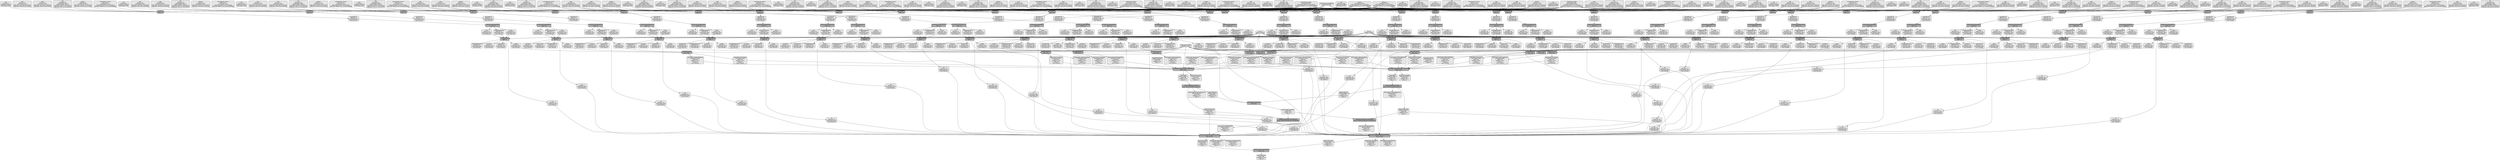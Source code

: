 digraph QuantumGraph {
task_0_0 [shape="box", style="filled,bold", fillcolor="gray70", label="IsrTask\nlabel: isr"];
dsref_0 [shape="box", style="rounded,filled", fillcolor="gray90", label="raw\ndetector=0\nexposure=903344\ninstrument=HSC"];
dsref_0 -> task_0_0;
dsref_1 [shape="box", style="rounded,filled", fillcolor="gray90", label="camera\ninstrument=HSC\nvalid_first=0001-01-01 00:00:00\nvalid_last=9999-12-31 23:59:59.999999"];
dsref_1 -> task_0_0;
dsref_2 [shape="box", style="rounded,filled", fillcolor="gray90", label="bias\ndetector=0\ninstrument=HSC\nvalid_first=2013-05-07 00:00:00\nvalid_last=2014-05-02 00:00:00"];
dsref_2 -> task_0_0;
dsref_3 [shape="box", style="rounded,filled", fillcolor="gray90", label="dark\ndetector=0\ninstrument=HSC\nvalid_first=2013-05-07 00:00:00\nvalid_last=2014-05-02 00:00:00"];
dsref_3 -> task_0_0;
dsref_4 [shape="box", style="rounded,filled", fillcolor="gray90", label="flat\ndetector=0\ninstrument=HSC\nphysical_filter=HSC-R\nvalid_first=2012-12-19 00:00:00\nvalid_last=2013-12-14 00:00:00"];
dsref_4 -> task_0_0;
dsref_5 [shape="box", style="rounded,filled", fillcolor="gray90", label="bfKernel\ninstrument=HSC\nvalid_first=0001-01-01 00:00:00\nvalid_last=9999-12-31 23:59:59.999999"];
dsref_5 -> task_0_0;
dsref_6 [shape="box", style="rounded,filled", fillcolor="gray90", label="defects\ndetector=0\ninstrument=HSC\nvalid_first=2013-01-31 00:00:00\nvalid_last=2014-04-02 23:59:59"];
dsref_6 -> task_0_0;
dsref_7 [shape="box", style="rounded,filled", fillcolor="gray90", label="transmission_optics\ninstrument=HSC\nvalid_first=0001-01-01 00:00:00\nvalid_last=9999-12-31 23:59:59.999999"];
dsref_7 -> task_0_0;
dsref_8 [shape="box", style="rounded,filled", fillcolor="gray90", label="transmission_filter\ninstrument=HSC\nphysical_filter=HSC-R\nvalid_first=0001-01-01 00:00:00\nvalid_last=9999-12-31 23:59:59.999999"];
dsref_8 -> task_0_0;
dsref_9 [shape="box", style="rounded,filled", fillcolor="gray90", label="transmission_sensor\ndetector=0\ninstrument=HSC\nvalid_first=0001-01-01 00:00:00\nvalid_last=9999-12-31 23:59:59.999999"];
dsref_9 -> task_0_0;
dsref_10 [shape="box", style="rounded,filled", fillcolor="gray90", label="transmission_atmosphere\ninstrument=HSC"];
dsref_10 -> task_0_0;
dsref_11 [shape="box", style="rounded,filled", fillcolor="gray90", label="postISRCCD\ndetector=0\ninstrument=HSC\nvisit=903344"];
task_0_0 -> dsref_11;
task_0_1 [shape="box", style="filled,bold", fillcolor="gray70", label="IsrTask\nlabel: isr"];
dsref_12 [shape="box", style="rounded,filled", fillcolor="gray90", label="raw\ndetector=1\nexposure=903346\ninstrument=HSC"];
dsref_12 -> task_0_1;
dsref_1 -> task_0_1;
dsref_13 [shape="box", style="rounded,filled", fillcolor="gray90", label="bias\ndetector=1\ninstrument=HSC\nvalid_first=2013-05-07 00:00:00\nvalid_last=2014-05-02 00:00:00"];
dsref_13 -> task_0_1;
dsref_14 [shape="box", style="rounded,filled", fillcolor="gray90", label="dark\ndetector=1\ninstrument=HSC\nvalid_first=2013-05-07 00:00:00\nvalid_last=2014-05-02 00:00:00"];
dsref_14 -> task_0_1;
dsref_15 [shape="box", style="rounded,filled", fillcolor="gray90", label="flat\ndetector=1\ninstrument=HSC\nphysical_filter=HSC-R\nvalid_first=2012-12-19 00:00:00\nvalid_last=2013-12-14 00:00:00"];
dsref_15 -> task_0_1;
dsref_5 -> task_0_1;
dsref_16 [shape="box", style="rounded,filled", fillcolor="gray90", label="defects\ndetector=1\ninstrument=HSC\nvalid_first=2013-01-31 00:00:00\nvalid_last=2014-04-02 23:59:59"];
dsref_16 -> task_0_1;
dsref_7 -> task_0_1;
dsref_8 -> task_0_1;
dsref_17 [shape="box", style="rounded,filled", fillcolor="gray90", label="transmission_sensor\ndetector=1\ninstrument=HSC\nvalid_first=0001-01-01 00:00:00\nvalid_last=9999-12-31 23:59:59.999999"];
dsref_17 -> task_0_1;
dsref_10 -> task_0_1;
dsref_18 [shape="box", style="rounded,filled", fillcolor="gray90", label="postISRCCD\ndetector=1\ninstrument=HSC\nvisit=903346"];
task_0_1 -> dsref_18;
task_0_2 [shape="box", style="filled,bold", fillcolor="gray70", label="IsrTask\nlabel: isr"];
dsref_19 [shape="box", style="rounded,filled", fillcolor="gray90", label="raw\ndetector=4\nexposure=903342\ninstrument=HSC"];
dsref_19 -> task_0_2;
dsref_1 -> task_0_2;
dsref_20 [shape="box", style="rounded,filled", fillcolor="gray90", label="bias\ndetector=4\ninstrument=HSC\nvalid_first=2013-05-07 00:00:00\nvalid_last=2014-05-02 00:00:00"];
dsref_20 -> task_0_2;
dsref_21 [shape="box", style="rounded,filled", fillcolor="gray90", label="dark\ndetector=4\ninstrument=HSC\nvalid_first=2013-05-07 00:00:00\nvalid_last=2014-05-02 00:00:00"];
dsref_21 -> task_0_2;
dsref_22 [shape="box", style="rounded,filled", fillcolor="gray90", label="flat\ndetector=4\ninstrument=HSC\nphysical_filter=HSC-R\nvalid_first=2012-12-19 00:00:00\nvalid_last=2013-12-14 00:00:00"];
dsref_22 -> task_0_2;
dsref_5 -> task_0_2;
dsref_23 [shape="box", style="rounded,filled", fillcolor="gray90", label="defects\ndetector=4\ninstrument=HSC\nvalid_first=2013-01-31 00:00:00\nvalid_last=2014-04-02 23:59:59"];
dsref_23 -> task_0_2;
dsref_7 -> task_0_2;
dsref_8 -> task_0_2;
dsref_24 [shape="box", style="rounded,filled", fillcolor="gray90", label="transmission_sensor\ndetector=4\ninstrument=HSC\nvalid_first=0001-01-01 00:00:00\nvalid_last=9999-12-31 23:59:59.999999"];
dsref_24 -> task_0_2;
dsref_10 -> task_0_2;
dsref_25 [shape="box", style="rounded,filled", fillcolor="gray90", label="postISRCCD\ndetector=4\ninstrument=HSC\nvisit=903342"];
task_0_2 -> dsref_25;
task_0_3 [shape="box", style="filled,bold", fillcolor="gray70", label="IsrTask\nlabel: isr"];
dsref_26 [shape="box", style="rounded,filled", fillcolor="gray90", label="raw\ndetector=5\nexposure=903344\ninstrument=HSC"];
dsref_26 -> task_0_3;
dsref_1 -> task_0_3;
dsref_27 [shape="box", style="rounded,filled", fillcolor="gray90", label="bias\ndetector=5\ninstrument=HSC\nvalid_first=2013-05-07 00:00:00\nvalid_last=2014-05-02 00:00:00"];
dsref_27 -> task_0_3;
dsref_28 [shape="box", style="rounded,filled", fillcolor="gray90", label="dark\ndetector=5\ninstrument=HSC\nvalid_first=2013-05-07 00:00:00\nvalid_last=2014-05-02 00:00:00"];
dsref_28 -> task_0_3;
dsref_29 [shape="box", style="rounded,filled", fillcolor="gray90", label="flat\ndetector=5\ninstrument=HSC\nphysical_filter=HSC-R\nvalid_first=2012-12-19 00:00:00\nvalid_last=2013-12-14 00:00:00"];
dsref_29 -> task_0_3;
dsref_5 -> task_0_3;
dsref_30 [shape="box", style="rounded,filled", fillcolor="gray90", label="defects\ndetector=5\ninstrument=HSC\nvalid_first=2013-01-31 00:00:00\nvalid_last=2014-04-02 23:59:59"];
dsref_30 -> task_0_3;
dsref_7 -> task_0_3;
dsref_8 -> task_0_3;
dsref_31 [shape="box", style="rounded,filled", fillcolor="gray90", label="transmission_sensor\ndetector=5\ninstrument=HSC\nvalid_first=0001-01-01 00:00:00\nvalid_last=9999-12-31 23:59:59.999999"];
dsref_31 -> task_0_3;
dsref_10 -> task_0_3;
dsref_32 [shape="box", style="rounded,filled", fillcolor="gray90", label="postISRCCD\ndetector=5\ninstrument=HSC\nvisit=903344"];
task_0_3 -> dsref_32;
task_0_4 [shape="box", style="filled,bold", fillcolor="gray70", label="IsrTask\nlabel: isr"];
dsref_33 [shape="box", style="rounded,filled", fillcolor="gray90", label="raw\ndetector=6\nexposure=903346\ninstrument=HSC"];
dsref_33 -> task_0_4;
dsref_1 -> task_0_4;
dsref_34 [shape="box", style="rounded,filled", fillcolor="gray90", label="bias\ndetector=6\ninstrument=HSC\nvalid_first=2013-05-07 00:00:00\nvalid_last=2014-05-02 00:00:00"];
dsref_34 -> task_0_4;
dsref_35 [shape="box", style="rounded,filled", fillcolor="gray90", label="dark\ndetector=6\ninstrument=HSC\nvalid_first=2013-05-07 00:00:00\nvalid_last=2014-05-02 00:00:00"];
dsref_35 -> task_0_4;
dsref_36 [shape="box", style="rounded,filled", fillcolor="gray90", label="flat\ndetector=6\ninstrument=HSC\nphysical_filter=HSC-R\nvalid_first=2012-12-19 00:00:00\nvalid_last=2013-12-14 00:00:00"];
dsref_36 -> task_0_4;
dsref_5 -> task_0_4;
dsref_37 [shape="box", style="rounded,filled", fillcolor="gray90", label="defects\ndetector=6\ninstrument=HSC\nvalid_first=2013-01-31 00:00:00\nvalid_last=2014-04-02 23:59:59"];
dsref_37 -> task_0_4;
dsref_7 -> task_0_4;
dsref_8 -> task_0_4;
dsref_38 [shape="box", style="rounded,filled", fillcolor="gray90", label="transmission_sensor\ndetector=6\ninstrument=HSC\nvalid_first=0001-01-01 00:00:00\nvalid_last=9999-12-31 23:59:59.999999"];
dsref_38 -> task_0_4;
dsref_10 -> task_0_4;
dsref_39 [shape="box", style="rounded,filled", fillcolor="gray90", label="postISRCCD\ndetector=6\ninstrument=HSC\nvisit=903346"];
task_0_4 -> dsref_39;
task_0_5 [shape="box", style="filled,bold", fillcolor="gray70", label="IsrTask\nlabel: isr"];
dsref_40 [shape="box", style="rounded,filled", fillcolor="gray90", label="raw\ndetector=10\nexposure=903342\ninstrument=HSC"];
dsref_40 -> task_0_5;
dsref_1 -> task_0_5;
dsref_41 [shape="box", style="rounded,filled", fillcolor="gray90", label="bias\ndetector=10\ninstrument=HSC\nvalid_first=2013-05-07 00:00:00\nvalid_last=2014-05-02 00:00:00"];
dsref_41 -> task_0_5;
dsref_42 [shape="box", style="rounded,filled", fillcolor="gray90", label="dark\ndetector=10\ninstrument=HSC\nvalid_first=2013-05-07 00:00:00\nvalid_last=2014-05-02 00:00:00"];
dsref_42 -> task_0_5;
dsref_43 [shape="box", style="rounded,filled", fillcolor="gray90", label="flat\ndetector=10\ninstrument=HSC\nphysical_filter=HSC-R\nvalid_first=2012-12-19 00:00:00\nvalid_last=2013-12-14 00:00:00"];
dsref_43 -> task_0_5;
dsref_5 -> task_0_5;
dsref_44 [shape="box", style="rounded,filled", fillcolor="gray90", label="defects\ndetector=10\ninstrument=HSC\nvalid_first=2013-01-31 00:00:00\nvalid_last=2014-04-02 23:59:59"];
dsref_44 -> task_0_5;
dsref_7 -> task_0_5;
dsref_8 -> task_0_5;
dsref_45 [shape="box", style="rounded,filled", fillcolor="gray90", label="transmission_sensor\ndetector=10\ninstrument=HSC\nvalid_first=0001-01-01 00:00:00\nvalid_last=9999-12-31 23:59:59.999999"];
dsref_45 -> task_0_5;
dsref_10 -> task_0_5;
dsref_46 [shape="box", style="rounded,filled", fillcolor="gray90", label="postISRCCD\ndetector=10\ninstrument=HSC\nvisit=903342"];
task_0_5 -> dsref_46;
task_0_6 [shape="box", style="filled,bold", fillcolor="gray70", label="IsrTask\nlabel: isr"];
dsref_47 [shape="box", style="rounded,filled", fillcolor="gray90", label="raw\ndetector=11\nexposure=903344\ninstrument=HSC"];
dsref_47 -> task_0_6;
dsref_1 -> task_0_6;
dsref_48 [shape="box", style="rounded,filled", fillcolor="gray90", label="bias\ndetector=11\ninstrument=HSC\nvalid_first=2013-05-07 00:00:00\nvalid_last=2014-05-02 00:00:00"];
dsref_48 -> task_0_6;
dsref_49 [shape="box", style="rounded,filled", fillcolor="gray90", label="dark\ndetector=11\ninstrument=HSC\nvalid_first=2013-05-07 00:00:00\nvalid_last=2014-05-02 00:00:00"];
dsref_49 -> task_0_6;
dsref_50 [shape="box", style="rounded,filled", fillcolor="gray90", label="flat\ndetector=11\ninstrument=HSC\nphysical_filter=HSC-R\nvalid_first=2012-12-19 00:00:00\nvalid_last=2013-12-14 00:00:00"];
dsref_50 -> task_0_6;
dsref_5 -> task_0_6;
dsref_51 [shape="box", style="rounded,filled", fillcolor="gray90", label="defects\ndetector=11\ninstrument=HSC\nvalid_first=2013-01-31 00:00:00\nvalid_last=2014-04-02 23:59:59"];
dsref_51 -> task_0_6;
dsref_7 -> task_0_6;
dsref_8 -> task_0_6;
dsref_52 [shape="box", style="rounded,filled", fillcolor="gray90", label="transmission_sensor\ndetector=11\ninstrument=HSC\nvalid_first=0001-01-01 00:00:00\nvalid_last=9999-12-31 23:59:59.999999"];
dsref_52 -> task_0_6;
dsref_10 -> task_0_6;
dsref_53 [shape="box", style="rounded,filled", fillcolor="gray90", label="postISRCCD\ndetector=11\ninstrument=HSC\nvisit=903344"];
task_0_6 -> dsref_53;
task_0_7 [shape="box", style="filled,bold", fillcolor="gray70", label="IsrTask\nlabel: isr"];
dsref_54 [shape="box", style="rounded,filled", fillcolor="gray90", label="raw\ndetector=12\nexposure=903346\ninstrument=HSC"];
dsref_54 -> task_0_7;
dsref_1 -> task_0_7;
dsref_55 [shape="box", style="rounded,filled", fillcolor="gray90", label="bias\ndetector=12\ninstrument=HSC\nvalid_first=2013-05-07 00:00:00\nvalid_last=2014-05-02 00:00:00"];
dsref_55 -> task_0_7;
dsref_56 [shape="box", style="rounded,filled", fillcolor="gray90", label="dark\ndetector=12\ninstrument=HSC\nvalid_first=2013-05-07 00:00:00\nvalid_last=2014-05-02 00:00:00"];
dsref_56 -> task_0_7;
dsref_57 [shape="box", style="rounded,filled", fillcolor="gray90", label="flat\ndetector=12\ninstrument=HSC\nphysical_filter=HSC-R\nvalid_first=2012-12-19 00:00:00\nvalid_last=2013-12-14 00:00:00"];
dsref_57 -> task_0_7;
dsref_5 -> task_0_7;
dsref_58 [shape="box", style="rounded,filled", fillcolor="gray90", label="defects\ndetector=12\ninstrument=HSC\nvalid_first=2013-01-31 00:00:00\nvalid_last=2014-04-02 23:59:59"];
dsref_58 -> task_0_7;
dsref_7 -> task_0_7;
dsref_8 -> task_0_7;
dsref_59 [shape="box", style="rounded,filled", fillcolor="gray90", label="transmission_sensor\ndetector=12\ninstrument=HSC\nvalid_first=0001-01-01 00:00:00\nvalid_last=9999-12-31 23:59:59.999999"];
dsref_59 -> task_0_7;
dsref_10 -> task_0_7;
dsref_60 [shape="box", style="rounded,filled", fillcolor="gray90", label="postISRCCD\ndetector=12\ninstrument=HSC\nvisit=903346"];
task_0_7 -> dsref_60;
task_0_8 [shape="box", style="filled,bold", fillcolor="gray70", label="IsrTask\nlabel: isr"];
dsref_61 [shape="box", style="rounded,filled", fillcolor="gray90", label="raw\ndetector=16\nexposure=903334\ninstrument=HSC"];
dsref_61 -> task_0_8;
dsref_1 -> task_0_8;
dsref_62 [shape="box", style="rounded,filled", fillcolor="gray90", label="bias\ndetector=16\ninstrument=HSC\nvalid_first=2013-05-07 00:00:00\nvalid_last=2014-05-02 00:00:00"];
dsref_62 -> task_0_8;
dsref_63 [shape="box", style="rounded,filled", fillcolor="gray90", label="dark\ndetector=16\ninstrument=HSC\nvalid_first=2013-05-07 00:00:00\nvalid_last=2014-05-02 00:00:00"];
dsref_63 -> task_0_8;
dsref_64 [shape="box", style="rounded,filled", fillcolor="gray90", label="flat\ndetector=16\ninstrument=HSC\nphysical_filter=HSC-R\nvalid_first=2012-12-19 00:00:00\nvalid_last=2013-12-14 00:00:00"];
dsref_64 -> task_0_8;
dsref_5 -> task_0_8;
dsref_65 [shape="box", style="rounded,filled", fillcolor="gray90", label="defects\ndetector=16\ninstrument=HSC\nvalid_first=2013-01-31 00:00:00\nvalid_last=2014-04-02 23:59:59"];
dsref_65 -> task_0_8;
dsref_7 -> task_0_8;
dsref_8 -> task_0_8;
dsref_66 [shape="box", style="rounded,filled", fillcolor="gray90", label="transmission_sensor\ndetector=16\ninstrument=HSC\nvalid_first=0001-01-01 00:00:00\nvalid_last=9999-12-31 23:59:59.999999"];
dsref_66 -> task_0_8;
dsref_10 -> task_0_8;
dsref_67 [shape="box", style="rounded,filled", fillcolor="gray90", label="postISRCCD\ndetector=16\ninstrument=HSC\nvisit=903334"];
task_0_8 -> dsref_67;
task_0_9 [shape="box", style="filled,bold", fillcolor="gray70", label="IsrTask\nlabel: isr"];
dsref_68 [shape="box", style="rounded,filled", fillcolor="gray90", label="raw\ndetector=17\nexposure=903336\ninstrument=HSC"];
dsref_68 -> task_0_9;
dsref_1 -> task_0_9;
dsref_69 [shape="box", style="rounded,filled", fillcolor="gray90", label="bias\ndetector=17\ninstrument=HSC\nvalid_first=2013-05-07 00:00:00\nvalid_last=2014-05-02 00:00:00"];
dsref_69 -> task_0_9;
dsref_70 [shape="box", style="rounded,filled", fillcolor="gray90", label="dark\ndetector=17\ninstrument=HSC\nvalid_first=2013-05-07 00:00:00\nvalid_last=2014-05-02 00:00:00"];
dsref_70 -> task_0_9;
dsref_71 [shape="box", style="rounded,filled", fillcolor="gray90", label="flat\ndetector=17\ninstrument=HSC\nphysical_filter=HSC-R\nvalid_first=2012-12-19 00:00:00\nvalid_last=2013-12-14 00:00:00"];
dsref_71 -> task_0_9;
dsref_5 -> task_0_9;
dsref_72 [shape="box", style="rounded,filled", fillcolor="gray90", label="defects\ndetector=17\ninstrument=HSC\nvalid_first=2013-01-31 00:00:00\nvalid_last=2014-04-02 23:59:59"];
dsref_72 -> task_0_9;
dsref_7 -> task_0_9;
dsref_8 -> task_0_9;
dsref_73 [shape="box", style="rounded,filled", fillcolor="gray90", label="transmission_sensor\ndetector=17\ninstrument=HSC\nvalid_first=0001-01-01 00:00:00\nvalid_last=9999-12-31 23:59:59.999999"];
dsref_73 -> task_0_9;
dsref_10 -> task_0_9;
dsref_74 [shape="box", style="rounded,filled", fillcolor="gray90", label="postISRCCD\ndetector=17\ninstrument=HSC\nvisit=903336"];
task_0_9 -> dsref_74;
task_0_10 [shape="box", style="filled,bold", fillcolor="gray70", label="IsrTask\nlabel: isr"];
dsref_75 [shape="box", style="rounded,filled", fillcolor="gray90", label="raw\ndetector=18\nexposure=903338\ninstrument=HSC"];
dsref_75 -> task_0_10;
dsref_1 -> task_0_10;
dsref_76 [shape="box", style="rounded,filled", fillcolor="gray90", label="bias\ndetector=18\ninstrument=HSC\nvalid_first=2013-05-07 00:00:00\nvalid_last=2014-05-02 00:00:00"];
dsref_76 -> task_0_10;
dsref_77 [shape="box", style="rounded,filled", fillcolor="gray90", label="dark\ndetector=18\ninstrument=HSC\nvalid_first=2013-05-07 00:00:00\nvalid_last=2014-05-02 00:00:00"];
dsref_77 -> task_0_10;
dsref_78 [shape="box", style="rounded,filled", fillcolor="gray90", label="flat\ndetector=18\ninstrument=HSC\nphysical_filter=HSC-R\nvalid_first=2012-12-19 00:00:00\nvalid_last=2013-12-14 00:00:00"];
dsref_78 -> task_0_10;
dsref_5 -> task_0_10;
dsref_79 [shape="box", style="rounded,filled", fillcolor="gray90", label="defects\ndetector=18\ninstrument=HSC\nvalid_first=2013-01-31 00:00:00\nvalid_last=2014-04-02 23:59:59"];
dsref_79 -> task_0_10;
dsref_7 -> task_0_10;
dsref_8 -> task_0_10;
dsref_80 [shape="box", style="rounded,filled", fillcolor="gray90", label="transmission_sensor\ndetector=18\ninstrument=HSC\nvalid_first=0001-01-01 00:00:00\nvalid_last=9999-12-31 23:59:59.999999"];
dsref_80 -> task_0_10;
dsref_10 -> task_0_10;
dsref_81 [shape="box", style="rounded,filled", fillcolor="gray90", label="postISRCCD\ndetector=18\ninstrument=HSC\nvisit=903338"];
task_0_10 -> dsref_81;
task_0_11 [shape="box", style="filled,bold", fillcolor="gray70", label="IsrTask\nlabel: isr"];
dsref_82 [shape="box", style="rounded,filled", fillcolor="gray90", label="raw\ndetector=22\nexposure=903334\ninstrument=HSC"];
dsref_82 -> task_0_11;
dsref_1 -> task_0_11;
dsref_83 [shape="box", style="rounded,filled", fillcolor="gray90", label="bias\ndetector=22\ninstrument=HSC\nvalid_first=2013-05-07 00:00:00\nvalid_last=2014-05-02 00:00:00"];
dsref_83 -> task_0_11;
dsref_84 [shape="box", style="rounded,filled", fillcolor="gray90", label="dark\ndetector=22\ninstrument=HSC\nvalid_first=2013-05-07 00:00:00\nvalid_last=2014-05-02 00:00:00"];
dsref_84 -> task_0_11;
dsref_85 [shape="box", style="rounded,filled", fillcolor="gray90", label="flat\ndetector=22\ninstrument=HSC\nphysical_filter=HSC-R\nvalid_first=2012-12-19 00:00:00\nvalid_last=2013-12-14 00:00:00"];
dsref_85 -> task_0_11;
dsref_5 -> task_0_11;
dsref_86 [shape="box", style="rounded,filled", fillcolor="gray90", label="defects\ndetector=22\ninstrument=HSC\nvalid_first=2013-01-31 00:00:00\nvalid_last=2014-04-02 23:59:59"];
dsref_86 -> task_0_11;
dsref_7 -> task_0_11;
dsref_8 -> task_0_11;
dsref_87 [shape="box", style="rounded,filled", fillcolor="gray90", label="transmission_sensor\ndetector=22\ninstrument=HSC\nvalid_first=0001-01-01 00:00:00\nvalid_last=9999-12-31 23:59:59.999999"];
dsref_87 -> task_0_11;
dsref_10 -> task_0_11;
dsref_88 [shape="box", style="rounded,filled", fillcolor="gray90", label="postISRCCD\ndetector=22\ninstrument=HSC\nvisit=903334"];
task_0_11 -> dsref_88;
task_0_12 [shape="box", style="filled,bold", fillcolor="gray70", label="IsrTask\nlabel: isr"];
dsref_89 [shape="box", style="rounded,filled", fillcolor="gray90", label="raw\ndetector=23\nexposure=903334\ninstrument=HSC"];
dsref_89 -> task_0_12;
dsref_1 -> task_0_12;
dsref_90 [shape="box", style="rounded,filled", fillcolor="gray90", label="bias\ndetector=23\ninstrument=HSC\nvalid_first=2013-05-07 00:00:00\nvalid_last=2014-05-02 00:00:00"];
dsref_90 -> task_0_12;
dsref_91 [shape="box", style="rounded,filled", fillcolor="gray90", label="dark\ndetector=23\ninstrument=HSC\nvalid_first=2013-05-07 00:00:00\nvalid_last=2014-05-02 00:00:00"];
dsref_91 -> task_0_12;
dsref_92 [shape="box", style="rounded,filled", fillcolor="gray90", label="flat\ndetector=23\ninstrument=HSC\nphysical_filter=HSC-R\nvalid_first=2012-12-19 00:00:00\nvalid_last=2013-12-14 00:00:00"];
dsref_92 -> task_0_12;
dsref_5 -> task_0_12;
dsref_93 [shape="box", style="rounded,filled", fillcolor="gray90", label="defects\ndetector=23\ninstrument=HSC\nvalid_first=2013-01-31 00:00:00\nvalid_last=2014-04-02 23:59:59"];
dsref_93 -> task_0_12;
dsref_7 -> task_0_12;
dsref_8 -> task_0_12;
dsref_94 [shape="box", style="rounded,filled", fillcolor="gray90", label="transmission_sensor\ndetector=23\ninstrument=HSC\nvalid_first=0001-01-01 00:00:00\nvalid_last=9999-12-31 23:59:59.999999"];
dsref_94 -> task_0_12;
dsref_10 -> task_0_12;
dsref_95 [shape="box", style="rounded,filled", fillcolor="gray90", label="postISRCCD\ndetector=23\ninstrument=HSC\nvisit=903334"];
task_0_12 -> dsref_95;
task_0_13 [shape="box", style="filled,bold", fillcolor="gray70", label="IsrTask\nlabel: isr"];
dsref_96 [shape="box", style="rounded,filled", fillcolor="gray90", label="raw\ndetector=24\nexposure=903336\ninstrument=HSC"];
dsref_96 -> task_0_13;
dsref_1 -> task_0_13;
dsref_97 [shape="box", style="rounded,filled", fillcolor="gray90", label="bias\ndetector=24\ninstrument=HSC\nvalid_first=2013-05-07 00:00:00\nvalid_last=2014-05-02 00:00:00"];
dsref_97 -> task_0_13;
dsref_98 [shape="box", style="rounded,filled", fillcolor="gray90", label="dark\ndetector=24\ninstrument=HSC\nvalid_first=2013-05-07 00:00:00\nvalid_last=2014-05-02 00:00:00"];
dsref_98 -> task_0_13;
dsref_99 [shape="box", style="rounded,filled", fillcolor="gray90", label="flat\ndetector=24\ninstrument=HSC\nphysical_filter=HSC-R\nvalid_first=2012-12-19 00:00:00\nvalid_last=2013-12-14 00:00:00"];
dsref_99 -> task_0_13;
dsref_5 -> task_0_13;
dsref_100 [shape="box", style="rounded,filled", fillcolor="gray90", label="defects\ndetector=24\ninstrument=HSC\nvalid_first=2013-01-31 00:00:00\nvalid_last=2014-04-02 23:59:59"];
dsref_100 -> task_0_13;
dsref_7 -> task_0_13;
dsref_8 -> task_0_13;
dsref_101 [shape="box", style="rounded,filled", fillcolor="gray90", label="transmission_sensor\ndetector=24\ninstrument=HSC\nvalid_first=0001-01-01 00:00:00\nvalid_last=9999-12-31 23:59:59.999999"];
dsref_101 -> task_0_13;
dsref_10 -> task_0_13;
dsref_102 [shape="box", style="rounded,filled", fillcolor="gray90", label="postISRCCD\ndetector=24\ninstrument=HSC\nvisit=903336"];
task_0_13 -> dsref_102;
task_0_14 [shape="box", style="filled,bold", fillcolor="gray70", label="IsrTask\nlabel: isr"];
dsref_103 [shape="box", style="rounded,filled", fillcolor="gray90", label="raw\ndetector=25\nexposure=903338\ninstrument=HSC"];
dsref_103 -> task_0_14;
dsref_1 -> task_0_14;
dsref_104 [shape="box", style="rounded,filled", fillcolor="gray90", label="bias\ndetector=25\ninstrument=HSC\nvalid_first=2013-05-07 00:00:00\nvalid_last=2014-05-02 00:00:00"];
dsref_104 -> task_0_14;
dsref_105 [shape="box", style="rounded,filled", fillcolor="gray90", label="dark\ndetector=25\ninstrument=HSC\nvalid_first=2013-05-07 00:00:00\nvalid_last=2014-05-02 00:00:00"];
dsref_105 -> task_0_14;
dsref_106 [shape="box", style="rounded,filled", fillcolor="gray90", label="flat\ndetector=25\ninstrument=HSC\nphysical_filter=HSC-R\nvalid_first=2012-12-19 00:00:00\nvalid_last=2013-12-14 00:00:00"];
dsref_106 -> task_0_14;
dsref_5 -> task_0_14;
dsref_107 [shape="box", style="rounded,filled", fillcolor="gray90", label="defects\ndetector=25\ninstrument=HSC\nvalid_first=2013-01-31 00:00:00\nvalid_last=2014-04-02 23:59:59"];
dsref_107 -> task_0_14;
dsref_7 -> task_0_14;
dsref_8 -> task_0_14;
dsref_108 [shape="box", style="rounded,filled", fillcolor="gray90", label="transmission_sensor\ndetector=25\ninstrument=HSC\nvalid_first=0001-01-01 00:00:00\nvalid_last=9999-12-31 23:59:59.999999"];
dsref_108 -> task_0_14;
dsref_10 -> task_0_14;
dsref_109 [shape="box", style="rounded,filled", fillcolor="gray90", label="postISRCCD\ndetector=25\ninstrument=HSC\nvisit=903338"];
task_0_14 -> dsref_109;
task_0_15 [shape="box", style="filled,bold", fillcolor="gray70", label="IsrTask\nlabel: isr"];
dsref_110 [shape="box", style="rounded,filled", fillcolor="gray90", label="raw\ndetector=100\nexposure=903334\ninstrument=HSC"];
dsref_110 -> task_0_15;
dsref_1 -> task_0_15;
dsref_111 [shape="box", style="rounded,filled", fillcolor="gray90", label="bias\ndetector=100\ninstrument=HSC\nvalid_first=2013-05-07 00:00:00\nvalid_last=2014-05-02 00:00:00"];
dsref_111 -> task_0_15;
dsref_112 [shape="box", style="rounded,filled", fillcolor="gray90", label="dark\ndetector=100\ninstrument=HSC\nvalid_first=2013-05-07 00:00:00\nvalid_last=2014-05-02 00:00:00"];
dsref_112 -> task_0_15;
dsref_113 [shape="box", style="rounded,filled", fillcolor="gray90", label="flat\ndetector=100\ninstrument=HSC\nphysical_filter=HSC-R\nvalid_first=2012-12-19 00:00:00\nvalid_last=2013-12-14 00:00:00"];
dsref_113 -> task_0_15;
dsref_5 -> task_0_15;
dsref_114 [shape="box", style="rounded,filled", fillcolor="gray90", label="defects\ndetector=100\ninstrument=HSC\nvalid_first=2013-01-31 00:00:00\nvalid_last=2014-04-02 23:59:59"];
dsref_114 -> task_0_15;
dsref_7 -> task_0_15;
dsref_8 -> task_0_15;
dsref_115 [shape="box", style="rounded,filled", fillcolor="gray90", label="transmission_sensor\ndetector=100\ninstrument=HSC\nvalid_first=0001-01-01 00:00:00\nvalid_last=9999-12-31 23:59:59.999999"];
dsref_115 -> task_0_15;
dsref_10 -> task_0_15;
dsref_116 [shape="box", style="rounded,filled", fillcolor="gray90", label="postISRCCD\ndetector=100\ninstrument=HSC\nvisit=903334"];
task_0_15 -> dsref_116;
task_0_16 [shape="box", style="filled,bold", fillcolor="gray70", label="IsrTask\nlabel: isr"];
dsref_117 [shape="box", style="rounded,filled", fillcolor="gray90", label="raw\ndetector=100\nexposure=903342\ninstrument=HSC"];
dsref_117 -> task_0_16;
dsref_1 -> task_0_16;
dsref_111 -> task_0_16;
dsref_112 -> task_0_16;
dsref_113 -> task_0_16;
dsref_5 -> task_0_16;
dsref_114 -> task_0_16;
dsref_7 -> task_0_16;
dsref_8 -> task_0_16;
dsref_115 -> task_0_16;
dsref_10 -> task_0_16;
dsref_118 [shape="box", style="rounded,filled", fillcolor="gray90", label="postISRCCD\ndetector=100\ninstrument=HSC\nvisit=903342"];
task_0_16 -> dsref_118;
task_0_17 [shape="box", style="filled,bold", fillcolor="gray70", label="IsrTask\nlabel: isr"];
dsref_119 [shape="box", style="rounded,filled", fillcolor="gray90", label="raw\ndetector=1\nexposure=904014\ninstrument=HSC"];
dsref_119 -> task_0_17;
dsref_1 -> task_0_17;
dsref_13 -> task_0_17;
dsref_14 -> task_0_17;
dsref_120 [shape="box", style="rounded,filled", fillcolor="gray90", label="flat\ndetector=1\ninstrument=HSC\nphysical_filter=HSC-I\nvalid_first=2013-05-07 00:00:00\nvalid_last=2014-05-02 00:00:00"];
dsref_120 -> task_0_17;
dsref_5 -> task_0_17;
dsref_16 -> task_0_17;
dsref_7 -> task_0_17;
dsref_121 [shape="box", style="rounded,filled", fillcolor="gray90", label="transmission_filter\ninstrument=HSC\nphysical_filter=HSC-I\nvalid_first=0001-01-01 00:00:00\nvalid_last=9999-12-31 23:59:59.999999"];
dsref_121 -> task_0_17;
dsref_17 -> task_0_17;
dsref_10 -> task_0_17;
dsref_122 [shape="box", style="rounded,filled", fillcolor="gray90", label="postISRCCD\ndetector=1\ninstrument=HSC\nvisit=904014"];
task_0_17 -> dsref_122;
task_0_18 [shape="box", style="filled,bold", fillcolor="gray70", label="IsrTask\nlabel: isr"];
dsref_123 [shape="box", style="rounded,filled", fillcolor="gray90", label="raw\ndetector=4\nexposure=904010\ninstrument=HSC"];
dsref_123 -> task_0_18;
dsref_1 -> task_0_18;
dsref_20 -> task_0_18;
dsref_21 -> task_0_18;
dsref_124 [shape="box", style="rounded,filled", fillcolor="gray90", label="flat\ndetector=4\ninstrument=HSC\nphysical_filter=HSC-I\nvalid_first=2013-05-07 00:00:00\nvalid_last=2014-05-02 00:00:00"];
dsref_124 -> task_0_18;
dsref_5 -> task_0_18;
dsref_23 -> task_0_18;
dsref_7 -> task_0_18;
dsref_121 -> task_0_18;
dsref_24 -> task_0_18;
dsref_10 -> task_0_18;
dsref_125 [shape="box", style="rounded,filled", fillcolor="gray90", label="postISRCCD\ndetector=4\ninstrument=HSC\nvisit=904010"];
task_0_18 -> dsref_125;
task_0_19 [shape="box", style="filled,bold", fillcolor="gray70", label="IsrTask\nlabel: isr"];
dsref_126 [shape="box", style="rounded,filled", fillcolor="gray90", label="raw\ndetector=6\nexposure=904014\ninstrument=HSC"];
dsref_126 -> task_0_19;
dsref_1 -> task_0_19;
dsref_34 -> task_0_19;
dsref_35 -> task_0_19;
dsref_127 [shape="box", style="rounded,filled", fillcolor="gray90", label="flat\ndetector=6\ninstrument=HSC\nphysical_filter=HSC-I\nvalid_first=2013-05-07 00:00:00\nvalid_last=2014-05-02 00:00:00"];
dsref_127 -> task_0_19;
dsref_5 -> task_0_19;
dsref_37 -> task_0_19;
dsref_7 -> task_0_19;
dsref_121 -> task_0_19;
dsref_38 -> task_0_19;
dsref_10 -> task_0_19;
dsref_128 [shape="box", style="rounded,filled", fillcolor="gray90", label="postISRCCD\ndetector=6\ninstrument=HSC\nvisit=904014"];
task_0_19 -> dsref_128;
task_0_20 [shape="box", style="filled,bold", fillcolor="gray70", label="IsrTask\nlabel: isr"];
dsref_129 [shape="box", style="rounded,filled", fillcolor="gray90", label="raw\ndetector=10\nexposure=904010\ninstrument=HSC"];
dsref_129 -> task_0_20;
dsref_1 -> task_0_20;
dsref_41 -> task_0_20;
dsref_42 -> task_0_20;
dsref_130 [shape="box", style="rounded,filled", fillcolor="gray90", label="flat\ndetector=10\ninstrument=HSC\nphysical_filter=HSC-I\nvalid_first=2013-05-07 00:00:00\nvalid_last=2014-05-02 00:00:00"];
dsref_130 -> task_0_20;
dsref_5 -> task_0_20;
dsref_44 -> task_0_20;
dsref_7 -> task_0_20;
dsref_121 -> task_0_20;
dsref_45 -> task_0_20;
dsref_10 -> task_0_20;
dsref_131 [shape="box", style="rounded,filled", fillcolor="gray90", label="postISRCCD\ndetector=10\ninstrument=HSC\nvisit=904010"];
task_0_20 -> dsref_131;
task_0_21 [shape="box", style="filled,bold", fillcolor="gray70", label="IsrTask\nlabel: isr"];
dsref_132 [shape="box", style="rounded,filled", fillcolor="gray90", label="raw\ndetector=12\nexposure=904014\ninstrument=HSC"];
dsref_132 -> task_0_21;
dsref_1 -> task_0_21;
dsref_55 -> task_0_21;
dsref_56 -> task_0_21;
dsref_133 [shape="box", style="rounded,filled", fillcolor="gray90", label="flat\ndetector=12\ninstrument=HSC\nphysical_filter=HSC-I\nvalid_first=2013-05-07 00:00:00\nvalid_last=2014-05-02 00:00:00"];
dsref_133 -> task_0_21;
dsref_5 -> task_0_21;
dsref_58 -> task_0_21;
dsref_7 -> task_0_21;
dsref_121 -> task_0_21;
dsref_59 -> task_0_21;
dsref_10 -> task_0_21;
dsref_134 [shape="box", style="rounded,filled", fillcolor="gray90", label="postISRCCD\ndetector=12\ninstrument=HSC\nvisit=904014"];
task_0_21 -> dsref_134;
task_0_22 [shape="box", style="filled,bold", fillcolor="gray70", label="IsrTask\nlabel: isr"];
dsref_135 [shape="box", style="rounded,filled", fillcolor="gray90", label="raw\ndetector=16\nexposure=903986\ninstrument=HSC"];
dsref_135 -> task_0_22;
dsref_1 -> task_0_22;
dsref_62 -> task_0_22;
dsref_63 -> task_0_22;
dsref_136 [shape="box", style="rounded,filled", fillcolor="gray90", label="flat\ndetector=16\ninstrument=HSC\nphysical_filter=HSC-I\nvalid_first=2013-05-07 00:00:00\nvalid_last=2014-05-02 00:00:00"];
dsref_136 -> task_0_22;
dsref_5 -> task_0_22;
dsref_65 -> task_0_22;
dsref_7 -> task_0_22;
dsref_121 -> task_0_22;
dsref_66 -> task_0_22;
dsref_10 -> task_0_22;
dsref_137 [shape="box", style="rounded,filled", fillcolor="gray90", label="postISRCCD\ndetector=16\ninstrument=HSC\nvisit=903986"];
task_0_22 -> dsref_137;
task_0_23 [shape="box", style="filled,bold", fillcolor="gray70", label="IsrTask\nlabel: isr"];
dsref_138 [shape="box", style="rounded,filled", fillcolor="gray90", label="raw\ndetector=16\nexposure=903988\ninstrument=HSC"];
dsref_138 -> task_0_23;
dsref_1 -> task_0_23;
dsref_62 -> task_0_23;
dsref_63 -> task_0_23;
dsref_136 -> task_0_23;
dsref_5 -> task_0_23;
dsref_65 -> task_0_23;
dsref_7 -> task_0_23;
dsref_121 -> task_0_23;
dsref_66 -> task_0_23;
dsref_10 -> task_0_23;
dsref_139 [shape="box", style="rounded,filled", fillcolor="gray90", label="postISRCCD\ndetector=16\ninstrument=HSC\nvisit=903988"];
task_0_23 -> dsref_139;
task_0_24 [shape="box", style="filled,bold", fillcolor="gray70", label="IsrTask\nlabel: isr"];
dsref_140 [shape="box", style="rounded,filled", fillcolor="gray90", label="raw\ndetector=17\nexposure=903988\ninstrument=HSC"];
dsref_140 -> task_0_24;
dsref_1 -> task_0_24;
dsref_69 -> task_0_24;
dsref_70 -> task_0_24;
dsref_141 [shape="box", style="rounded,filled", fillcolor="gray90", label="flat\ndetector=17\ninstrument=HSC\nphysical_filter=HSC-I\nvalid_first=2013-05-07 00:00:00\nvalid_last=2014-05-02 00:00:00"];
dsref_141 -> task_0_24;
dsref_5 -> task_0_24;
dsref_72 -> task_0_24;
dsref_7 -> task_0_24;
dsref_121 -> task_0_24;
dsref_73 -> task_0_24;
dsref_10 -> task_0_24;
dsref_142 [shape="box", style="rounded,filled", fillcolor="gray90", label="postISRCCD\ndetector=17\ninstrument=HSC\nvisit=903988"];
task_0_24 -> dsref_142;
task_0_25 [shape="box", style="filled,bold", fillcolor="gray70", label="IsrTask\nlabel: isr"];
dsref_143 [shape="box", style="rounded,filled", fillcolor="gray90", label="raw\ndetector=18\nexposure=903990\ninstrument=HSC"];
dsref_143 -> task_0_25;
dsref_1 -> task_0_25;
dsref_76 -> task_0_25;
dsref_77 -> task_0_25;
dsref_144 [shape="box", style="rounded,filled", fillcolor="gray90", label="flat\ndetector=18\ninstrument=HSC\nphysical_filter=HSC-I\nvalid_first=2013-05-07 00:00:00\nvalid_last=2014-05-02 00:00:00"];
dsref_144 -> task_0_25;
dsref_5 -> task_0_25;
dsref_79 -> task_0_25;
dsref_7 -> task_0_25;
dsref_121 -> task_0_25;
dsref_80 -> task_0_25;
dsref_10 -> task_0_25;
dsref_145 [shape="box", style="rounded,filled", fillcolor="gray90", label="postISRCCD\ndetector=18\ninstrument=HSC\nvisit=903990"];
task_0_25 -> dsref_145;
task_0_26 [shape="box", style="filled,bold", fillcolor="gray70", label="IsrTask\nlabel: isr"];
dsref_146 [shape="box", style="rounded,filled", fillcolor="gray90", label="raw\ndetector=22\nexposure=903986\ninstrument=HSC"];
dsref_146 -> task_0_26;
dsref_1 -> task_0_26;
dsref_83 -> task_0_26;
dsref_84 -> task_0_26;
dsref_147 [shape="box", style="rounded,filled", fillcolor="gray90", label="flat\ndetector=22\ninstrument=HSC\nphysical_filter=HSC-I\nvalid_first=2013-05-07 00:00:00\nvalid_last=2014-05-02 00:00:00"];
dsref_147 -> task_0_26;
dsref_5 -> task_0_26;
dsref_86 -> task_0_26;
dsref_7 -> task_0_26;
dsref_121 -> task_0_26;
dsref_87 -> task_0_26;
dsref_10 -> task_0_26;
dsref_148 [shape="box", style="rounded,filled", fillcolor="gray90", label="postISRCCD\ndetector=22\ninstrument=HSC\nvisit=903986"];
task_0_26 -> dsref_148;
task_0_27 [shape="box", style="filled,bold", fillcolor="gray70", label="IsrTask\nlabel: isr"];
dsref_149 [shape="box", style="rounded,filled", fillcolor="gray90", label="raw\ndetector=23\nexposure=903986\ninstrument=HSC"];
dsref_149 -> task_0_27;
dsref_1 -> task_0_27;
dsref_90 -> task_0_27;
dsref_91 -> task_0_27;
dsref_150 [shape="box", style="rounded,filled", fillcolor="gray90", label="flat\ndetector=23\ninstrument=HSC\nphysical_filter=HSC-I\nvalid_first=2013-05-07 00:00:00\nvalid_last=2014-05-02 00:00:00"];
dsref_150 -> task_0_27;
dsref_5 -> task_0_27;
dsref_93 -> task_0_27;
dsref_7 -> task_0_27;
dsref_121 -> task_0_27;
dsref_94 -> task_0_27;
dsref_10 -> task_0_27;
dsref_151 [shape="box", style="rounded,filled", fillcolor="gray90", label="postISRCCD\ndetector=23\ninstrument=HSC\nvisit=903986"];
task_0_27 -> dsref_151;
task_0_28 [shape="box", style="filled,bold", fillcolor="gray70", label="IsrTask\nlabel: isr"];
dsref_152 [shape="box", style="rounded,filled", fillcolor="gray90", label="raw\ndetector=23\nexposure=903988\ninstrument=HSC"];
dsref_152 -> task_0_28;
dsref_1 -> task_0_28;
dsref_90 -> task_0_28;
dsref_91 -> task_0_28;
dsref_150 -> task_0_28;
dsref_5 -> task_0_28;
dsref_93 -> task_0_28;
dsref_7 -> task_0_28;
dsref_121 -> task_0_28;
dsref_94 -> task_0_28;
dsref_10 -> task_0_28;
dsref_153 [shape="box", style="rounded,filled", fillcolor="gray90", label="postISRCCD\ndetector=23\ninstrument=HSC\nvisit=903988"];
task_0_28 -> dsref_153;
task_0_29 [shape="box", style="filled,bold", fillcolor="gray70", label="IsrTask\nlabel: isr"];
dsref_154 [shape="box", style="rounded,filled", fillcolor="gray90", label="raw\ndetector=24\nexposure=903988\ninstrument=HSC"];
dsref_154 -> task_0_29;
dsref_1 -> task_0_29;
dsref_97 -> task_0_29;
dsref_98 -> task_0_29;
dsref_155 [shape="box", style="rounded,filled", fillcolor="gray90", label="flat\ndetector=24\ninstrument=HSC\nphysical_filter=HSC-I\nvalid_first=2013-05-07 00:00:00\nvalid_last=2014-05-02 00:00:00"];
dsref_155 -> task_0_29;
dsref_5 -> task_0_29;
dsref_100 -> task_0_29;
dsref_7 -> task_0_29;
dsref_121 -> task_0_29;
dsref_101 -> task_0_29;
dsref_10 -> task_0_29;
dsref_156 [shape="box", style="rounded,filled", fillcolor="gray90", label="postISRCCD\ndetector=24\ninstrument=HSC\nvisit=903988"];
task_0_29 -> dsref_156;
task_0_30 [shape="box", style="filled,bold", fillcolor="gray70", label="IsrTask\nlabel: isr"];
dsref_157 [shape="box", style="rounded,filled", fillcolor="gray90", label="raw\ndetector=25\nexposure=903990\ninstrument=HSC"];
dsref_157 -> task_0_30;
dsref_1 -> task_0_30;
dsref_104 -> task_0_30;
dsref_105 -> task_0_30;
dsref_158 [shape="box", style="rounded,filled", fillcolor="gray90", label="flat\ndetector=25\ninstrument=HSC\nphysical_filter=HSC-I\nvalid_first=2013-05-07 00:00:00\nvalid_last=2014-05-02 00:00:00"];
dsref_158 -> task_0_30;
dsref_5 -> task_0_30;
dsref_107 -> task_0_30;
dsref_7 -> task_0_30;
dsref_121 -> task_0_30;
dsref_108 -> task_0_30;
dsref_10 -> task_0_30;
dsref_159 [shape="box", style="rounded,filled", fillcolor="gray90", label="postISRCCD\ndetector=25\ninstrument=HSC\nvisit=903990"];
task_0_30 -> dsref_159;
task_0_31 [shape="box", style="filled,bold", fillcolor="gray70", label="IsrTask\nlabel: isr"];
dsref_160 [shape="box", style="rounded,filled", fillcolor="gray90", label="raw\ndetector=100\nexposure=903986\ninstrument=HSC"];
dsref_160 -> task_0_31;
dsref_1 -> task_0_31;
dsref_111 -> task_0_31;
dsref_112 -> task_0_31;
dsref_161 [shape="box", style="rounded,filled", fillcolor="gray90", label="flat\ndetector=100\ninstrument=HSC\nphysical_filter=HSC-I\nvalid_first=2013-05-07 00:00:00\nvalid_last=2014-05-02 00:00:00"];
dsref_161 -> task_0_31;
dsref_5 -> task_0_31;
dsref_114 -> task_0_31;
dsref_7 -> task_0_31;
dsref_121 -> task_0_31;
dsref_115 -> task_0_31;
dsref_10 -> task_0_31;
dsref_162 [shape="box", style="rounded,filled", fillcolor="gray90", label="postISRCCD\ndetector=100\ninstrument=HSC\nvisit=903986"];
task_0_31 -> dsref_162;
task_0_32 [shape="box", style="filled,bold", fillcolor="gray70", label="IsrTask\nlabel: isr"];
dsref_163 [shape="box", style="rounded,filled", fillcolor="gray90", label="raw\ndetector=100\nexposure=904010\ninstrument=HSC"];
dsref_163 -> task_0_32;
dsref_1 -> task_0_32;
dsref_111 -> task_0_32;
dsref_112 -> task_0_32;
dsref_161 -> task_0_32;
dsref_5 -> task_0_32;
dsref_114 -> task_0_32;
dsref_7 -> task_0_32;
dsref_121 -> task_0_32;
dsref_115 -> task_0_32;
dsref_10 -> task_0_32;
dsref_164 [shape="box", style="rounded,filled", fillcolor="gray90", label="postISRCCD\ndetector=100\ninstrument=HSC\nvisit=904010"];
task_0_32 -> dsref_164;
task_1_0 [shape="box", style="filled,bold", fillcolor="gray70", label="CharacterizeImageTask\nlabel: cit"];
dsref_11 -> task_1_0;
dsref_165 [shape="box", style="rounded,filled", fillcolor="gray90", label="icExp\ndetector=0\ninstrument=HSC\nvisit=903344"];
task_1_0 -> dsref_165;
dsref_166 [shape="box", style="rounded,filled", fillcolor="gray90", label="icSrc\ndetector=0\ninstrument=HSC\nvisit=903344"];
task_1_0 -> dsref_166;
dsref_167 [shape="box", style="rounded,filled", fillcolor="gray90", label="icExpBackground\ndetector=0\ninstrument=HSC\nvisit=903344"];
task_1_0 -> dsref_167;
task_1_1 [shape="box", style="filled,bold", fillcolor="gray70", label="CharacterizeImageTask\nlabel: cit"];
dsref_18 -> task_1_1;
dsref_168 [shape="box", style="rounded,filled", fillcolor="gray90", label="icExp\ndetector=1\ninstrument=HSC\nvisit=903346"];
task_1_1 -> dsref_168;
dsref_169 [shape="box", style="rounded,filled", fillcolor="gray90", label="icSrc\ndetector=1\ninstrument=HSC\nvisit=903346"];
task_1_1 -> dsref_169;
dsref_170 [shape="box", style="rounded,filled", fillcolor="gray90", label="icExpBackground\ndetector=1\ninstrument=HSC\nvisit=903346"];
task_1_1 -> dsref_170;
task_1_2 [shape="box", style="filled,bold", fillcolor="gray70", label="CharacterizeImageTask\nlabel: cit"];
dsref_25 -> task_1_2;
dsref_171 [shape="box", style="rounded,filled", fillcolor="gray90", label="icExp\ndetector=4\ninstrument=HSC\nvisit=903342"];
task_1_2 -> dsref_171;
dsref_172 [shape="box", style="rounded,filled", fillcolor="gray90", label="icSrc\ndetector=4\ninstrument=HSC\nvisit=903342"];
task_1_2 -> dsref_172;
dsref_173 [shape="box", style="rounded,filled", fillcolor="gray90", label="icExpBackground\ndetector=4\ninstrument=HSC\nvisit=903342"];
task_1_2 -> dsref_173;
task_1_3 [shape="box", style="filled,bold", fillcolor="gray70", label="CharacterizeImageTask\nlabel: cit"];
dsref_32 -> task_1_3;
dsref_174 [shape="box", style="rounded,filled", fillcolor="gray90", label="icExp\ndetector=5\ninstrument=HSC\nvisit=903344"];
task_1_3 -> dsref_174;
dsref_175 [shape="box", style="rounded,filled", fillcolor="gray90", label="icSrc\ndetector=5\ninstrument=HSC\nvisit=903344"];
task_1_3 -> dsref_175;
dsref_176 [shape="box", style="rounded,filled", fillcolor="gray90", label="icExpBackground\ndetector=5\ninstrument=HSC\nvisit=903344"];
task_1_3 -> dsref_176;
task_1_4 [shape="box", style="filled,bold", fillcolor="gray70", label="CharacterizeImageTask\nlabel: cit"];
dsref_39 -> task_1_4;
dsref_177 [shape="box", style="rounded,filled", fillcolor="gray90", label="icExp\ndetector=6\ninstrument=HSC\nvisit=903346"];
task_1_4 -> dsref_177;
dsref_178 [shape="box", style="rounded,filled", fillcolor="gray90", label="icSrc\ndetector=6\ninstrument=HSC\nvisit=903346"];
task_1_4 -> dsref_178;
dsref_179 [shape="box", style="rounded,filled", fillcolor="gray90", label="icExpBackground\ndetector=6\ninstrument=HSC\nvisit=903346"];
task_1_4 -> dsref_179;
task_1_5 [shape="box", style="filled,bold", fillcolor="gray70", label="CharacterizeImageTask\nlabel: cit"];
dsref_46 -> task_1_5;
dsref_180 [shape="box", style="rounded,filled", fillcolor="gray90", label="icExp\ndetector=10\ninstrument=HSC\nvisit=903342"];
task_1_5 -> dsref_180;
dsref_181 [shape="box", style="rounded,filled", fillcolor="gray90", label="icSrc\ndetector=10\ninstrument=HSC\nvisit=903342"];
task_1_5 -> dsref_181;
dsref_182 [shape="box", style="rounded,filled", fillcolor="gray90", label="icExpBackground\ndetector=10\ninstrument=HSC\nvisit=903342"];
task_1_5 -> dsref_182;
task_1_6 [shape="box", style="filled,bold", fillcolor="gray70", label="CharacterizeImageTask\nlabel: cit"];
dsref_53 -> task_1_6;
dsref_183 [shape="box", style="rounded,filled", fillcolor="gray90", label="icExp\ndetector=11\ninstrument=HSC\nvisit=903344"];
task_1_6 -> dsref_183;
dsref_184 [shape="box", style="rounded,filled", fillcolor="gray90", label="icSrc\ndetector=11\ninstrument=HSC\nvisit=903344"];
task_1_6 -> dsref_184;
dsref_185 [shape="box", style="rounded,filled", fillcolor="gray90", label="icExpBackground\ndetector=11\ninstrument=HSC\nvisit=903344"];
task_1_6 -> dsref_185;
task_1_7 [shape="box", style="filled,bold", fillcolor="gray70", label="CharacterizeImageTask\nlabel: cit"];
dsref_60 -> task_1_7;
dsref_186 [shape="box", style="rounded,filled", fillcolor="gray90", label="icExp\ndetector=12\ninstrument=HSC\nvisit=903346"];
task_1_7 -> dsref_186;
dsref_187 [shape="box", style="rounded,filled", fillcolor="gray90", label="icSrc\ndetector=12\ninstrument=HSC\nvisit=903346"];
task_1_7 -> dsref_187;
dsref_188 [shape="box", style="rounded,filled", fillcolor="gray90", label="icExpBackground\ndetector=12\ninstrument=HSC\nvisit=903346"];
task_1_7 -> dsref_188;
task_1_8 [shape="box", style="filled,bold", fillcolor="gray70", label="CharacterizeImageTask\nlabel: cit"];
dsref_67 -> task_1_8;
dsref_189 [shape="box", style="rounded,filled", fillcolor="gray90", label="icExp\ndetector=16\ninstrument=HSC\nvisit=903334"];
task_1_8 -> dsref_189;
dsref_190 [shape="box", style="rounded,filled", fillcolor="gray90", label="icSrc\ndetector=16\ninstrument=HSC\nvisit=903334"];
task_1_8 -> dsref_190;
dsref_191 [shape="box", style="rounded,filled", fillcolor="gray90", label="icExpBackground\ndetector=16\ninstrument=HSC\nvisit=903334"];
task_1_8 -> dsref_191;
task_1_9 [shape="box", style="filled,bold", fillcolor="gray70", label="CharacterizeImageTask\nlabel: cit"];
dsref_74 -> task_1_9;
dsref_192 [shape="box", style="rounded,filled", fillcolor="gray90", label="icExp\ndetector=17\ninstrument=HSC\nvisit=903336"];
task_1_9 -> dsref_192;
dsref_193 [shape="box", style="rounded,filled", fillcolor="gray90", label="icSrc\ndetector=17\ninstrument=HSC\nvisit=903336"];
task_1_9 -> dsref_193;
dsref_194 [shape="box", style="rounded,filled", fillcolor="gray90", label="icExpBackground\ndetector=17\ninstrument=HSC\nvisit=903336"];
task_1_9 -> dsref_194;
task_1_10 [shape="box", style="filled,bold", fillcolor="gray70", label="CharacterizeImageTask\nlabel: cit"];
dsref_81 -> task_1_10;
dsref_195 [shape="box", style="rounded,filled", fillcolor="gray90", label="icExp\ndetector=18\ninstrument=HSC\nvisit=903338"];
task_1_10 -> dsref_195;
dsref_196 [shape="box", style="rounded,filled", fillcolor="gray90", label="icSrc\ndetector=18\ninstrument=HSC\nvisit=903338"];
task_1_10 -> dsref_196;
dsref_197 [shape="box", style="rounded,filled", fillcolor="gray90", label="icExpBackground\ndetector=18\ninstrument=HSC\nvisit=903338"];
task_1_10 -> dsref_197;
task_1_11 [shape="box", style="filled,bold", fillcolor="gray70", label="CharacterizeImageTask\nlabel: cit"];
dsref_88 -> task_1_11;
dsref_198 [shape="box", style="rounded,filled", fillcolor="gray90", label="icExp\ndetector=22\ninstrument=HSC\nvisit=903334"];
task_1_11 -> dsref_198;
dsref_199 [shape="box", style="rounded,filled", fillcolor="gray90", label="icSrc\ndetector=22\ninstrument=HSC\nvisit=903334"];
task_1_11 -> dsref_199;
dsref_200 [shape="box", style="rounded,filled", fillcolor="gray90", label="icExpBackground\ndetector=22\ninstrument=HSC\nvisit=903334"];
task_1_11 -> dsref_200;
task_1_12 [shape="box", style="filled,bold", fillcolor="gray70", label="CharacterizeImageTask\nlabel: cit"];
dsref_95 -> task_1_12;
dsref_201 [shape="box", style="rounded,filled", fillcolor="gray90", label="icExp\ndetector=23\ninstrument=HSC\nvisit=903334"];
task_1_12 -> dsref_201;
dsref_202 [shape="box", style="rounded,filled", fillcolor="gray90", label="icSrc\ndetector=23\ninstrument=HSC\nvisit=903334"];
task_1_12 -> dsref_202;
dsref_203 [shape="box", style="rounded,filled", fillcolor="gray90", label="icExpBackground\ndetector=23\ninstrument=HSC\nvisit=903334"];
task_1_12 -> dsref_203;
task_1_13 [shape="box", style="filled,bold", fillcolor="gray70", label="CharacterizeImageTask\nlabel: cit"];
dsref_102 -> task_1_13;
dsref_204 [shape="box", style="rounded,filled", fillcolor="gray90", label="icExp\ndetector=24\ninstrument=HSC\nvisit=903336"];
task_1_13 -> dsref_204;
dsref_205 [shape="box", style="rounded,filled", fillcolor="gray90", label="icSrc\ndetector=24\ninstrument=HSC\nvisit=903336"];
task_1_13 -> dsref_205;
dsref_206 [shape="box", style="rounded,filled", fillcolor="gray90", label="icExpBackground\ndetector=24\ninstrument=HSC\nvisit=903336"];
task_1_13 -> dsref_206;
task_1_14 [shape="box", style="filled,bold", fillcolor="gray70", label="CharacterizeImageTask\nlabel: cit"];
dsref_109 -> task_1_14;
dsref_207 [shape="box", style="rounded,filled", fillcolor="gray90", label="icExp\ndetector=25\ninstrument=HSC\nvisit=903338"];
task_1_14 -> dsref_207;
dsref_208 [shape="box", style="rounded,filled", fillcolor="gray90", label="icSrc\ndetector=25\ninstrument=HSC\nvisit=903338"];
task_1_14 -> dsref_208;
dsref_209 [shape="box", style="rounded,filled", fillcolor="gray90", label="icExpBackground\ndetector=25\ninstrument=HSC\nvisit=903338"];
task_1_14 -> dsref_209;
task_1_15 [shape="box", style="filled,bold", fillcolor="gray70", label="CharacterizeImageTask\nlabel: cit"];
dsref_116 -> task_1_15;
dsref_210 [shape="box", style="rounded,filled", fillcolor="gray90", label="icExp\ndetector=100\ninstrument=HSC\nvisit=903334"];
task_1_15 -> dsref_210;
dsref_211 [shape="box", style="rounded,filled", fillcolor="gray90", label="icSrc\ndetector=100\ninstrument=HSC\nvisit=903334"];
task_1_15 -> dsref_211;
dsref_212 [shape="box", style="rounded,filled", fillcolor="gray90", label="icExpBackground\ndetector=100\ninstrument=HSC\nvisit=903334"];
task_1_15 -> dsref_212;
task_1_16 [shape="box", style="filled,bold", fillcolor="gray70", label="CharacterizeImageTask\nlabel: cit"];
dsref_118 -> task_1_16;
dsref_213 [shape="box", style="rounded,filled", fillcolor="gray90", label="icExp\ndetector=100\ninstrument=HSC\nvisit=903342"];
task_1_16 -> dsref_213;
dsref_214 [shape="box", style="rounded,filled", fillcolor="gray90", label="icSrc\ndetector=100\ninstrument=HSC\nvisit=903342"];
task_1_16 -> dsref_214;
dsref_215 [shape="box", style="rounded,filled", fillcolor="gray90", label="icExpBackground\ndetector=100\ninstrument=HSC\nvisit=903342"];
task_1_16 -> dsref_215;
task_1_17 [shape="box", style="filled,bold", fillcolor="gray70", label="CharacterizeImageTask\nlabel: cit"];
dsref_122 -> task_1_17;
dsref_216 [shape="box", style="rounded,filled", fillcolor="gray90", label="icExp\ndetector=1\ninstrument=HSC\nvisit=904014"];
task_1_17 -> dsref_216;
dsref_217 [shape="box", style="rounded,filled", fillcolor="gray90", label="icSrc\ndetector=1\ninstrument=HSC\nvisit=904014"];
task_1_17 -> dsref_217;
dsref_218 [shape="box", style="rounded,filled", fillcolor="gray90", label="icExpBackground\ndetector=1\ninstrument=HSC\nvisit=904014"];
task_1_17 -> dsref_218;
task_1_18 [shape="box", style="filled,bold", fillcolor="gray70", label="CharacterizeImageTask\nlabel: cit"];
dsref_125 -> task_1_18;
dsref_219 [shape="box", style="rounded,filled", fillcolor="gray90", label="icExp\ndetector=4\ninstrument=HSC\nvisit=904010"];
task_1_18 -> dsref_219;
dsref_220 [shape="box", style="rounded,filled", fillcolor="gray90", label="icSrc\ndetector=4\ninstrument=HSC\nvisit=904010"];
task_1_18 -> dsref_220;
dsref_221 [shape="box", style="rounded,filled", fillcolor="gray90", label="icExpBackground\ndetector=4\ninstrument=HSC\nvisit=904010"];
task_1_18 -> dsref_221;
task_1_19 [shape="box", style="filled,bold", fillcolor="gray70", label="CharacterizeImageTask\nlabel: cit"];
dsref_128 -> task_1_19;
dsref_222 [shape="box", style="rounded,filled", fillcolor="gray90", label="icExp\ndetector=6\ninstrument=HSC\nvisit=904014"];
task_1_19 -> dsref_222;
dsref_223 [shape="box", style="rounded,filled", fillcolor="gray90", label="icSrc\ndetector=6\ninstrument=HSC\nvisit=904014"];
task_1_19 -> dsref_223;
dsref_224 [shape="box", style="rounded,filled", fillcolor="gray90", label="icExpBackground\ndetector=6\ninstrument=HSC\nvisit=904014"];
task_1_19 -> dsref_224;
task_1_20 [shape="box", style="filled,bold", fillcolor="gray70", label="CharacterizeImageTask\nlabel: cit"];
dsref_131 -> task_1_20;
dsref_225 [shape="box", style="rounded,filled", fillcolor="gray90", label="icExp\ndetector=10\ninstrument=HSC\nvisit=904010"];
task_1_20 -> dsref_225;
dsref_226 [shape="box", style="rounded,filled", fillcolor="gray90", label="icSrc\ndetector=10\ninstrument=HSC\nvisit=904010"];
task_1_20 -> dsref_226;
dsref_227 [shape="box", style="rounded,filled", fillcolor="gray90", label="icExpBackground\ndetector=10\ninstrument=HSC\nvisit=904010"];
task_1_20 -> dsref_227;
task_1_21 [shape="box", style="filled,bold", fillcolor="gray70", label="CharacterizeImageTask\nlabel: cit"];
dsref_134 -> task_1_21;
dsref_228 [shape="box", style="rounded,filled", fillcolor="gray90", label="icExp\ndetector=12\ninstrument=HSC\nvisit=904014"];
task_1_21 -> dsref_228;
dsref_229 [shape="box", style="rounded,filled", fillcolor="gray90", label="icSrc\ndetector=12\ninstrument=HSC\nvisit=904014"];
task_1_21 -> dsref_229;
dsref_230 [shape="box", style="rounded,filled", fillcolor="gray90", label="icExpBackground\ndetector=12\ninstrument=HSC\nvisit=904014"];
task_1_21 -> dsref_230;
task_1_22 [shape="box", style="filled,bold", fillcolor="gray70", label="CharacterizeImageTask\nlabel: cit"];
dsref_137 -> task_1_22;
dsref_231 [shape="box", style="rounded,filled", fillcolor="gray90", label="icExp\ndetector=16\ninstrument=HSC\nvisit=903986"];
task_1_22 -> dsref_231;
dsref_232 [shape="box", style="rounded,filled", fillcolor="gray90", label="icSrc\ndetector=16\ninstrument=HSC\nvisit=903986"];
task_1_22 -> dsref_232;
dsref_233 [shape="box", style="rounded,filled", fillcolor="gray90", label="icExpBackground\ndetector=16\ninstrument=HSC\nvisit=903986"];
task_1_22 -> dsref_233;
task_1_23 [shape="box", style="filled,bold", fillcolor="gray70", label="CharacterizeImageTask\nlabel: cit"];
dsref_139 -> task_1_23;
dsref_234 [shape="box", style="rounded,filled", fillcolor="gray90", label="icExp\ndetector=16\ninstrument=HSC\nvisit=903988"];
task_1_23 -> dsref_234;
dsref_235 [shape="box", style="rounded,filled", fillcolor="gray90", label="icSrc\ndetector=16\ninstrument=HSC\nvisit=903988"];
task_1_23 -> dsref_235;
dsref_236 [shape="box", style="rounded,filled", fillcolor="gray90", label="icExpBackground\ndetector=16\ninstrument=HSC\nvisit=903988"];
task_1_23 -> dsref_236;
task_1_24 [shape="box", style="filled,bold", fillcolor="gray70", label="CharacterizeImageTask\nlabel: cit"];
dsref_142 -> task_1_24;
dsref_237 [shape="box", style="rounded,filled", fillcolor="gray90", label="icExp\ndetector=17\ninstrument=HSC\nvisit=903988"];
task_1_24 -> dsref_237;
dsref_238 [shape="box", style="rounded,filled", fillcolor="gray90", label="icSrc\ndetector=17\ninstrument=HSC\nvisit=903988"];
task_1_24 -> dsref_238;
dsref_239 [shape="box", style="rounded,filled", fillcolor="gray90", label="icExpBackground\ndetector=17\ninstrument=HSC\nvisit=903988"];
task_1_24 -> dsref_239;
task_1_25 [shape="box", style="filled,bold", fillcolor="gray70", label="CharacterizeImageTask\nlabel: cit"];
dsref_145 -> task_1_25;
dsref_240 [shape="box", style="rounded,filled", fillcolor="gray90", label="icExp\ndetector=18\ninstrument=HSC\nvisit=903990"];
task_1_25 -> dsref_240;
dsref_241 [shape="box", style="rounded,filled", fillcolor="gray90", label="icSrc\ndetector=18\ninstrument=HSC\nvisit=903990"];
task_1_25 -> dsref_241;
dsref_242 [shape="box", style="rounded,filled", fillcolor="gray90", label="icExpBackground\ndetector=18\ninstrument=HSC\nvisit=903990"];
task_1_25 -> dsref_242;
task_1_26 [shape="box", style="filled,bold", fillcolor="gray70", label="CharacterizeImageTask\nlabel: cit"];
dsref_148 -> task_1_26;
dsref_243 [shape="box", style="rounded,filled", fillcolor="gray90", label="icExp\ndetector=22\ninstrument=HSC\nvisit=903986"];
task_1_26 -> dsref_243;
dsref_244 [shape="box", style="rounded,filled", fillcolor="gray90", label="icSrc\ndetector=22\ninstrument=HSC\nvisit=903986"];
task_1_26 -> dsref_244;
dsref_245 [shape="box", style="rounded,filled", fillcolor="gray90", label="icExpBackground\ndetector=22\ninstrument=HSC\nvisit=903986"];
task_1_26 -> dsref_245;
task_1_27 [shape="box", style="filled,bold", fillcolor="gray70", label="CharacterizeImageTask\nlabel: cit"];
dsref_151 -> task_1_27;
dsref_246 [shape="box", style="rounded,filled", fillcolor="gray90", label="icExp\ndetector=23\ninstrument=HSC\nvisit=903986"];
task_1_27 -> dsref_246;
dsref_247 [shape="box", style="rounded,filled", fillcolor="gray90", label="icSrc\ndetector=23\ninstrument=HSC\nvisit=903986"];
task_1_27 -> dsref_247;
dsref_248 [shape="box", style="rounded,filled", fillcolor="gray90", label="icExpBackground\ndetector=23\ninstrument=HSC\nvisit=903986"];
task_1_27 -> dsref_248;
task_1_28 [shape="box", style="filled,bold", fillcolor="gray70", label="CharacterizeImageTask\nlabel: cit"];
dsref_153 -> task_1_28;
dsref_249 [shape="box", style="rounded,filled", fillcolor="gray90", label="icExp\ndetector=23\ninstrument=HSC\nvisit=903988"];
task_1_28 -> dsref_249;
dsref_250 [shape="box", style="rounded,filled", fillcolor="gray90", label="icSrc\ndetector=23\ninstrument=HSC\nvisit=903988"];
task_1_28 -> dsref_250;
dsref_251 [shape="box", style="rounded,filled", fillcolor="gray90", label="icExpBackground\ndetector=23\ninstrument=HSC\nvisit=903988"];
task_1_28 -> dsref_251;
task_1_29 [shape="box", style="filled,bold", fillcolor="gray70", label="CharacterizeImageTask\nlabel: cit"];
dsref_156 -> task_1_29;
dsref_252 [shape="box", style="rounded,filled", fillcolor="gray90", label="icExp\ndetector=24\ninstrument=HSC\nvisit=903988"];
task_1_29 -> dsref_252;
dsref_253 [shape="box", style="rounded,filled", fillcolor="gray90", label="icSrc\ndetector=24\ninstrument=HSC\nvisit=903988"];
task_1_29 -> dsref_253;
dsref_254 [shape="box", style="rounded,filled", fillcolor="gray90", label="icExpBackground\ndetector=24\ninstrument=HSC\nvisit=903988"];
task_1_29 -> dsref_254;
task_1_30 [shape="box", style="filled,bold", fillcolor="gray70", label="CharacterizeImageTask\nlabel: cit"];
dsref_159 -> task_1_30;
dsref_255 [shape="box", style="rounded,filled", fillcolor="gray90", label="icExp\ndetector=25\ninstrument=HSC\nvisit=903990"];
task_1_30 -> dsref_255;
dsref_256 [shape="box", style="rounded,filled", fillcolor="gray90", label="icSrc\ndetector=25\ninstrument=HSC\nvisit=903990"];
task_1_30 -> dsref_256;
dsref_257 [shape="box", style="rounded,filled", fillcolor="gray90", label="icExpBackground\ndetector=25\ninstrument=HSC\nvisit=903990"];
task_1_30 -> dsref_257;
task_1_31 [shape="box", style="filled,bold", fillcolor="gray70", label="CharacterizeImageTask\nlabel: cit"];
dsref_162 -> task_1_31;
dsref_258 [shape="box", style="rounded,filled", fillcolor="gray90", label="icExp\ndetector=100\ninstrument=HSC\nvisit=903986"];
task_1_31 -> dsref_258;
dsref_259 [shape="box", style="rounded,filled", fillcolor="gray90", label="icSrc\ndetector=100\ninstrument=HSC\nvisit=903986"];
task_1_31 -> dsref_259;
dsref_260 [shape="box", style="rounded,filled", fillcolor="gray90", label="icExpBackground\ndetector=100\ninstrument=HSC\nvisit=903986"];
task_1_31 -> dsref_260;
task_1_32 [shape="box", style="filled,bold", fillcolor="gray70", label="CharacterizeImageTask\nlabel: cit"];
dsref_164 -> task_1_32;
dsref_261 [shape="box", style="rounded,filled", fillcolor="gray90", label="icExp\ndetector=100\ninstrument=HSC\nvisit=904010"];
task_1_32 -> dsref_261;
dsref_262 [shape="box", style="rounded,filled", fillcolor="gray90", label="icSrc\ndetector=100\ninstrument=HSC\nvisit=904010"];
task_1_32 -> dsref_262;
dsref_263 [shape="box", style="rounded,filled", fillcolor="gray90", label="icExpBackground\ndetector=100\ninstrument=HSC\nvisit=904010"];
task_1_32 -> dsref_263;
task_2_0 [shape="box", style="filled,bold", fillcolor="gray70", label="CalibrateTask\nlabel: ct"];
dsref_165 -> task_2_0;
dsref_167 -> task_2_0;
dsref_166 -> task_2_0;
dsref_264 [shape="box", style="rounded,filled", fillcolor="gray90", label="ref_cat\nskypix=189584"];
dsref_264 -> task_2_0;
dsref_265 [shape="box", style="rounded,filled", fillcolor="gray90", label="ref_cat\nskypix=189648"];
dsref_265 -> task_2_0;
dsref_266 [shape="box", style="rounded,filled", fillcolor="gray90", label="calexp\ndetector=0\ninstrument=HSC\nvisit=903344"];
task_2_0 -> dsref_266;
dsref_267 [shape="box", style="rounded,filled", fillcolor="gray90", label="src\ndetector=0\ninstrument=HSC\nvisit=903344"];
task_2_0 -> dsref_267;
dsref_268 [shape="box", style="rounded,filled", fillcolor="gray90", label="calexpBackground\ndetector=0\ninstrument=HSC\nvisit=903344"];
task_2_0 -> dsref_268;
dsref_269 [shape="box", style="rounded,filled", fillcolor="gray90", label="srcMatch\ndetector=0\ninstrument=HSC\nvisit=903344"];
task_2_0 -> dsref_269;
dsref_270 [shape="box", style="rounded,filled", fillcolor="gray90", label="srcMatchFull\ndetector=0\ninstrument=HSC\nvisit=903344"];
task_2_0 -> dsref_270;
task_2_1 [shape="box", style="filled,bold", fillcolor="gray70", label="CalibrateTask\nlabel: ct"];
dsref_168 -> task_2_1;
dsref_170 -> task_2_1;
dsref_169 -> task_2_1;
dsref_264 -> task_2_1;
dsref_265 -> task_2_1;
dsref_271 [shape="box", style="rounded,filled", fillcolor="gray90", label="calexp\ndetector=1\ninstrument=HSC\nvisit=903346"];
task_2_1 -> dsref_271;
dsref_272 [shape="box", style="rounded,filled", fillcolor="gray90", label="src\ndetector=1\ninstrument=HSC\nvisit=903346"];
task_2_1 -> dsref_272;
dsref_273 [shape="box", style="rounded,filled", fillcolor="gray90", label="calexpBackground\ndetector=1\ninstrument=HSC\nvisit=903346"];
task_2_1 -> dsref_273;
dsref_274 [shape="box", style="rounded,filled", fillcolor="gray90", label="srcMatch\ndetector=1\ninstrument=HSC\nvisit=903346"];
task_2_1 -> dsref_274;
dsref_275 [shape="box", style="rounded,filled", fillcolor="gray90", label="srcMatchFull\ndetector=1\ninstrument=HSC\nvisit=903346"];
task_2_1 -> dsref_275;
task_2_2 [shape="box", style="filled,bold", fillcolor="gray70", label="CalibrateTask\nlabel: ct"];
dsref_171 -> task_2_2;
dsref_173 -> task_2_2;
dsref_172 -> task_2_2;
dsref_264 -> task_2_2;
dsref_265 -> task_2_2;
dsref_276 [shape="box", style="rounded,filled", fillcolor="gray90", label="calexp\ndetector=4\ninstrument=HSC\nvisit=903342"];
task_2_2 -> dsref_276;
dsref_277 [shape="box", style="rounded,filled", fillcolor="gray90", label="src\ndetector=4\ninstrument=HSC\nvisit=903342"];
task_2_2 -> dsref_277;
dsref_278 [shape="box", style="rounded,filled", fillcolor="gray90", label="calexpBackground\ndetector=4\ninstrument=HSC\nvisit=903342"];
task_2_2 -> dsref_278;
dsref_279 [shape="box", style="rounded,filled", fillcolor="gray90", label="srcMatch\ndetector=4\ninstrument=HSC\nvisit=903342"];
task_2_2 -> dsref_279;
dsref_280 [shape="box", style="rounded,filled", fillcolor="gray90", label="srcMatchFull\ndetector=4\ninstrument=HSC\nvisit=903342"];
task_2_2 -> dsref_280;
task_2_3 [shape="box", style="filled,bold", fillcolor="gray70", label="CalibrateTask\nlabel: ct"];
dsref_174 -> task_2_3;
dsref_176 -> task_2_3;
dsref_175 -> task_2_3;
dsref_264 -> task_2_3;
dsref_265 -> task_2_3;
dsref_281 [shape="box", style="rounded,filled", fillcolor="gray90", label="calexp\ndetector=5\ninstrument=HSC\nvisit=903344"];
task_2_3 -> dsref_281;
dsref_282 [shape="box", style="rounded,filled", fillcolor="gray90", label="src\ndetector=5\ninstrument=HSC\nvisit=903344"];
task_2_3 -> dsref_282;
dsref_283 [shape="box", style="rounded,filled", fillcolor="gray90", label="calexpBackground\ndetector=5\ninstrument=HSC\nvisit=903344"];
task_2_3 -> dsref_283;
dsref_284 [shape="box", style="rounded,filled", fillcolor="gray90", label="srcMatch\ndetector=5\ninstrument=HSC\nvisit=903344"];
task_2_3 -> dsref_284;
dsref_285 [shape="box", style="rounded,filled", fillcolor="gray90", label="srcMatchFull\ndetector=5\ninstrument=HSC\nvisit=903344"];
task_2_3 -> dsref_285;
task_2_4 [shape="box", style="filled,bold", fillcolor="gray70", label="CalibrateTask\nlabel: ct"];
dsref_177 -> task_2_4;
dsref_179 -> task_2_4;
dsref_178 -> task_2_4;
dsref_264 -> task_2_4;
dsref_265 -> task_2_4;
dsref_286 [shape="box", style="rounded,filled", fillcolor="gray90", label="calexp\ndetector=6\ninstrument=HSC\nvisit=903346"];
task_2_4 -> dsref_286;
dsref_287 [shape="box", style="rounded,filled", fillcolor="gray90", label="src\ndetector=6\ninstrument=HSC\nvisit=903346"];
task_2_4 -> dsref_287;
dsref_288 [shape="box", style="rounded,filled", fillcolor="gray90", label="calexpBackground\ndetector=6\ninstrument=HSC\nvisit=903346"];
task_2_4 -> dsref_288;
dsref_289 [shape="box", style="rounded,filled", fillcolor="gray90", label="srcMatch\ndetector=6\ninstrument=HSC\nvisit=903346"];
task_2_4 -> dsref_289;
dsref_290 [shape="box", style="rounded,filled", fillcolor="gray90", label="srcMatchFull\ndetector=6\ninstrument=HSC\nvisit=903346"];
task_2_4 -> dsref_290;
task_2_5 [shape="box", style="filled,bold", fillcolor="gray70", label="CalibrateTask\nlabel: ct"];
dsref_180 -> task_2_5;
dsref_182 -> task_2_5;
dsref_181 -> task_2_5;
dsref_264 -> task_2_5;
dsref_265 -> task_2_5;
dsref_291 [shape="box", style="rounded,filled", fillcolor="gray90", label="calexp\ndetector=10\ninstrument=HSC\nvisit=903342"];
task_2_5 -> dsref_291;
dsref_292 [shape="box", style="rounded,filled", fillcolor="gray90", label="src\ndetector=10\ninstrument=HSC\nvisit=903342"];
task_2_5 -> dsref_292;
dsref_293 [shape="box", style="rounded,filled", fillcolor="gray90", label="calexpBackground\ndetector=10\ninstrument=HSC\nvisit=903342"];
task_2_5 -> dsref_293;
dsref_294 [shape="box", style="rounded,filled", fillcolor="gray90", label="srcMatch\ndetector=10\ninstrument=HSC\nvisit=903342"];
task_2_5 -> dsref_294;
dsref_295 [shape="box", style="rounded,filled", fillcolor="gray90", label="srcMatchFull\ndetector=10\ninstrument=HSC\nvisit=903342"];
task_2_5 -> dsref_295;
task_2_6 [shape="box", style="filled,bold", fillcolor="gray70", label="CalibrateTask\nlabel: ct"];
dsref_183 -> task_2_6;
dsref_185 -> task_2_6;
dsref_184 -> task_2_6;
dsref_264 -> task_2_6;
dsref_265 -> task_2_6;
dsref_296 [shape="box", style="rounded,filled", fillcolor="gray90", label="calexp\ndetector=11\ninstrument=HSC\nvisit=903344"];
task_2_6 -> dsref_296;
dsref_297 [shape="box", style="rounded,filled", fillcolor="gray90", label="src\ndetector=11\ninstrument=HSC\nvisit=903344"];
task_2_6 -> dsref_297;
dsref_298 [shape="box", style="rounded,filled", fillcolor="gray90", label="calexpBackground\ndetector=11\ninstrument=HSC\nvisit=903344"];
task_2_6 -> dsref_298;
dsref_299 [shape="box", style="rounded,filled", fillcolor="gray90", label="srcMatch\ndetector=11\ninstrument=HSC\nvisit=903344"];
task_2_6 -> dsref_299;
dsref_300 [shape="box", style="rounded,filled", fillcolor="gray90", label="srcMatchFull\ndetector=11\ninstrument=HSC\nvisit=903344"];
task_2_6 -> dsref_300;
task_2_7 [shape="box", style="filled,bold", fillcolor="gray70", label="CalibrateTask\nlabel: ct"];
dsref_186 -> task_2_7;
dsref_188 -> task_2_7;
dsref_187 -> task_2_7;
dsref_264 -> task_2_7;
dsref_265 -> task_2_7;
dsref_301 [shape="box", style="rounded,filled", fillcolor="gray90", label="calexp\ndetector=12\ninstrument=HSC\nvisit=903346"];
task_2_7 -> dsref_301;
dsref_302 [shape="box", style="rounded,filled", fillcolor="gray90", label="src\ndetector=12\ninstrument=HSC\nvisit=903346"];
task_2_7 -> dsref_302;
dsref_303 [shape="box", style="rounded,filled", fillcolor="gray90", label="calexpBackground\ndetector=12\ninstrument=HSC\nvisit=903346"];
task_2_7 -> dsref_303;
dsref_304 [shape="box", style="rounded,filled", fillcolor="gray90", label="srcMatch\ndetector=12\ninstrument=HSC\nvisit=903346"];
task_2_7 -> dsref_304;
dsref_305 [shape="box", style="rounded,filled", fillcolor="gray90", label="srcMatchFull\ndetector=12\ninstrument=HSC\nvisit=903346"];
task_2_7 -> dsref_305;
task_2_8 [shape="box", style="filled,bold", fillcolor="gray70", label="CalibrateTask\nlabel: ct"];
dsref_189 -> task_2_8;
dsref_191 -> task_2_8;
dsref_190 -> task_2_8;
dsref_265 -> task_2_8;
dsref_306 [shape="box", style="rounded,filled", fillcolor="gray90", label="calexp\ndetector=16\ninstrument=HSC\nvisit=903334"];
task_2_8 -> dsref_306;
dsref_307 [shape="box", style="rounded,filled", fillcolor="gray90", label="src\ndetector=16\ninstrument=HSC\nvisit=903334"];
task_2_8 -> dsref_307;
dsref_308 [shape="box", style="rounded,filled", fillcolor="gray90", label="calexpBackground\ndetector=16\ninstrument=HSC\nvisit=903334"];
task_2_8 -> dsref_308;
dsref_309 [shape="box", style="rounded,filled", fillcolor="gray90", label="srcMatch\ndetector=16\ninstrument=HSC\nvisit=903334"];
task_2_8 -> dsref_309;
dsref_310 [shape="box", style="rounded,filled", fillcolor="gray90", label="srcMatchFull\ndetector=16\ninstrument=HSC\nvisit=903334"];
task_2_8 -> dsref_310;
task_2_9 [shape="box", style="filled,bold", fillcolor="gray70", label="CalibrateTask\nlabel: ct"];
dsref_192 -> task_2_9;
dsref_194 -> task_2_9;
dsref_193 -> task_2_9;
dsref_264 -> task_2_9;
dsref_265 -> task_2_9;
dsref_311 [shape="box", style="rounded,filled", fillcolor="gray90", label="calexp\ndetector=17\ninstrument=HSC\nvisit=903336"];
task_2_9 -> dsref_311;
dsref_312 [shape="box", style="rounded,filled", fillcolor="gray90", label="src\ndetector=17\ninstrument=HSC\nvisit=903336"];
task_2_9 -> dsref_312;
dsref_313 [shape="box", style="rounded,filled", fillcolor="gray90", label="calexpBackground\ndetector=17\ninstrument=HSC\nvisit=903336"];
task_2_9 -> dsref_313;
dsref_314 [shape="box", style="rounded,filled", fillcolor="gray90", label="srcMatch\ndetector=17\ninstrument=HSC\nvisit=903336"];
task_2_9 -> dsref_314;
dsref_315 [shape="box", style="rounded,filled", fillcolor="gray90", label="srcMatchFull\ndetector=17\ninstrument=HSC\nvisit=903336"];
task_2_9 -> dsref_315;
task_2_10 [shape="box", style="filled,bold", fillcolor="gray70", label="CalibrateTask\nlabel: ct"];
dsref_195 -> task_2_10;
dsref_197 -> task_2_10;
dsref_196 -> task_2_10;
dsref_264 -> task_2_10;
dsref_265 -> task_2_10;
dsref_316 [shape="box", style="rounded,filled", fillcolor="gray90", label="calexp\ndetector=18\ninstrument=HSC\nvisit=903338"];
task_2_10 -> dsref_316;
dsref_317 [shape="box", style="rounded,filled", fillcolor="gray90", label="src\ndetector=18\ninstrument=HSC\nvisit=903338"];
task_2_10 -> dsref_317;
dsref_318 [shape="box", style="rounded,filled", fillcolor="gray90", label="calexpBackground\ndetector=18\ninstrument=HSC\nvisit=903338"];
task_2_10 -> dsref_318;
dsref_319 [shape="box", style="rounded,filled", fillcolor="gray90", label="srcMatch\ndetector=18\ninstrument=HSC\nvisit=903338"];
task_2_10 -> dsref_319;
dsref_320 [shape="box", style="rounded,filled", fillcolor="gray90", label="srcMatchFull\ndetector=18\ninstrument=HSC\nvisit=903338"];
task_2_10 -> dsref_320;
task_2_11 [shape="box", style="filled,bold", fillcolor="gray70", label="CalibrateTask\nlabel: ct"];
dsref_198 -> task_2_11;
dsref_200 -> task_2_11;
dsref_199 -> task_2_11;
dsref_264 -> task_2_11;
dsref_265 -> task_2_11;
dsref_321 [shape="box", style="rounded,filled", fillcolor="gray90", label="calexp\ndetector=22\ninstrument=HSC\nvisit=903334"];
task_2_11 -> dsref_321;
dsref_322 [shape="box", style="rounded,filled", fillcolor="gray90", label="src\ndetector=22\ninstrument=HSC\nvisit=903334"];
task_2_11 -> dsref_322;
dsref_323 [shape="box", style="rounded,filled", fillcolor="gray90", label="calexpBackground\ndetector=22\ninstrument=HSC\nvisit=903334"];
task_2_11 -> dsref_323;
dsref_324 [shape="box", style="rounded,filled", fillcolor="gray90", label="srcMatch\ndetector=22\ninstrument=HSC\nvisit=903334"];
task_2_11 -> dsref_324;
dsref_325 [shape="box", style="rounded,filled", fillcolor="gray90", label="srcMatchFull\ndetector=22\ninstrument=HSC\nvisit=903334"];
task_2_11 -> dsref_325;
task_2_12 [shape="box", style="filled,bold", fillcolor="gray70", label="CalibrateTask\nlabel: ct"];
dsref_201 -> task_2_12;
dsref_203 -> task_2_12;
dsref_202 -> task_2_12;
dsref_264 -> task_2_12;
dsref_265 -> task_2_12;
dsref_326 [shape="box", style="rounded,filled", fillcolor="gray90", label="calexp\ndetector=23\ninstrument=HSC\nvisit=903334"];
task_2_12 -> dsref_326;
dsref_327 [shape="box", style="rounded,filled", fillcolor="gray90", label="src\ndetector=23\ninstrument=HSC\nvisit=903334"];
task_2_12 -> dsref_327;
dsref_328 [shape="box", style="rounded,filled", fillcolor="gray90", label="calexpBackground\ndetector=23\ninstrument=HSC\nvisit=903334"];
task_2_12 -> dsref_328;
dsref_329 [shape="box", style="rounded,filled", fillcolor="gray90", label="srcMatch\ndetector=23\ninstrument=HSC\nvisit=903334"];
task_2_12 -> dsref_329;
dsref_330 [shape="box", style="rounded,filled", fillcolor="gray90", label="srcMatchFull\ndetector=23\ninstrument=HSC\nvisit=903334"];
task_2_12 -> dsref_330;
task_2_13 [shape="box", style="filled,bold", fillcolor="gray70", label="CalibrateTask\nlabel: ct"];
dsref_204 -> task_2_13;
dsref_206 -> task_2_13;
dsref_205 -> task_2_13;
dsref_264 -> task_2_13;
dsref_265 -> task_2_13;
dsref_331 [shape="box", style="rounded,filled", fillcolor="gray90", label="calexp\ndetector=24\ninstrument=HSC\nvisit=903336"];
task_2_13 -> dsref_331;
dsref_332 [shape="box", style="rounded,filled", fillcolor="gray90", label="src\ndetector=24\ninstrument=HSC\nvisit=903336"];
task_2_13 -> dsref_332;
dsref_333 [shape="box", style="rounded,filled", fillcolor="gray90", label="calexpBackground\ndetector=24\ninstrument=HSC\nvisit=903336"];
task_2_13 -> dsref_333;
dsref_334 [shape="box", style="rounded,filled", fillcolor="gray90", label="srcMatch\ndetector=24\ninstrument=HSC\nvisit=903336"];
task_2_13 -> dsref_334;
dsref_335 [shape="box", style="rounded,filled", fillcolor="gray90", label="srcMatchFull\ndetector=24\ninstrument=HSC\nvisit=903336"];
task_2_13 -> dsref_335;
task_2_14 [shape="box", style="filled,bold", fillcolor="gray70", label="CalibrateTask\nlabel: ct"];
dsref_207 -> task_2_14;
dsref_209 -> task_2_14;
dsref_208 -> task_2_14;
dsref_264 -> task_2_14;
dsref_265 -> task_2_14;
dsref_336 [shape="box", style="rounded,filled", fillcolor="gray90", label="calexp\ndetector=25\ninstrument=HSC\nvisit=903338"];
task_2_14 -> dsref_336;
dsref_337 [shape="box", style="rounded,filled", fillcolor="gray90", label="src\ndetector=25\ninstrument=HSC\nvisit=903338"];
task_2_14 -> dsref_337;
dsref_338 [shape="box", style="rounded,filled", fillcolor="gray90", label="calexpBackground\ndetector=25\ninstrument=HSC\nvisit=903338"];
task_2_14 -> dsref_338;
dsref_339 [shape="box", style="rounded,filled", fillcolor="gray90", label="srcMatch\ndetector=25\ninstrument=HSC\nvisit=903338"];
task_2_14 -> dsref_339;
dsref_340 [shape="box", style="rounded,filled", fillcolor="gray90", label="srcMatchFull\ndetector=25\ninstrument=HSC\nvisit=903338"];
task_2_14 -> dsref_340;
task_2_15 [shape="box", style="filled,bold", fillcolor="gray70", label="CalibrateTask\nlabel: ct"];
dsref_210 -> task_2_15;
dsref_212 -> task_2_15;
dsref_211 -> task_2_15;
dsref_264 -> task_2_15;
dsref_265 -> task_2_15;
dsref_341 [shape="box", style="rounded,filled", fillcolor="gray90", label="calexp\ndetector=100\ninstrument=HSC\nvisit=903334"];
task_2_15 -> dsref_341;
dsref_342 [shape="box", style="rounded,filled", fillcolor="gray90", label="src\ndetector=100\ninstrument=HSC\nvisit=903334"];
task_2_15 -> dsref_342;
dsref_343 [shape="box", style="rounded,filled", fillcolor="gray90", label="calexpBackground\ndetector=100\ninstrument=HSC\nvisit=903334"];
task_2_15 -> dsref_343;
dsref_344 [shape="box", style="rounded,filled", fillcolor="gray90", label="srcMatch\ndetector=100\ninstrument=HSC\nvisit=903334"];
task_2_15 -> dsref_344;
dsref_345 [shape="box", style="rounded,filled", fillcolor="gray90", label="srcMatchFull\ndetector=100\ninstrument=HSC\nvisit=903334"];
task_2_15 -> dsref_345;
task_2_16 [shape="box", style="filled,bold", fillcolor="gray70", label="CalibrateTask\nlabel: ct"];
dsref_213 -> task_2_16;
dsref_215 -> task_2_16;
dsref_214 -> task_2_16;
dsref_264 -> task_2_16;
dsref_346 [shape="box", style="rounded,filled", fillcolor="gray90", label="calexp\ndetector=100\ninstrument=HSC\nvisit=903342"];
task_2_16 -> dsref_346;
dsref_347 [shape="box", style="rounded,filled", fillcolor="gray90", label="src\ndetector=100\ninstrument=HSC\nvisit=903342"];
task_2_16 -> dsref_347;
dsref_348 [shape="box", style="rounded,filled", fillcolor="gray90", label="calexpBackground\ndetector=100\ninstrument=HSC\nvisit=903342"];
task_2_16 -> dsref_348;
dsref_349 [shape="box", style="rounded,filled", fillcolor="gray90", label="srcMatch\ndetector=100\ninstrument=HSC\nvisit=903342"];
task_2_16 -> dsref_349;
dsref_350 [shape="box", style="rounded,filled", fillcolor="gray90", label="srcMatchFull\ndetector=100\ninstrument=HSC\nvisit=903342"];
task_2_16 -> dsref_350;
task_2_17 [shape="box", style="filled,bold", fillcolor="gray70", label="CalibrateTask\nlabel: ct"];
dsref_216 -> task_2_17;
dsref_218 -> task_2_17;
dsref_217 -> task_2_17;
dsref_264 -> task_2_17;
dsref_265 -> task_2_17;
dsref_351 [shape="box", style="rounded,filled", fillcolor="gray90", label="calexp\ndetector=1\ninstrument=HSC\nvisit=904014"];
task_2_17 -> dsref_351;
dsref_352 [shape="box", style="rounded,filled", fillcolor="gray90", label="src\ndetector=1\ninstrument=HSC\nvisit=904014"];
task_2_17 -> dsref_352;
dsref_353 [shape="box", style="rounded,filled", fillcolor="gray90", label="calexpBackground\ndetector=1\ninstrument=HSC\nvisit=904014"];
task_2_17 -> dsref_353;
dsref_354 [shape="box", style="rounded,filled", fillcolor="gray90", label="srcMatch\ndetector=1\ninstrument=HSC\nvisit=904014"];
task_2_17 -> dsref_354;
dsref_355 [shape="box", style="rounded,filled", fillcolor="gray90", label="srcMatchFull\ndetector=1\ninstrument=HSC\nvisit=904014"];
task_2_17 -> dsref_355;
task_2_18 [shape="box", style="filled,bold", fillcolor="gray70", label="CalibrateTask\nlabel: ct"];
dsref_219 -> task_2_18;
dsref_221 -> task_2_18;
dsref_220 -> task_2_18;
dsref_264 -> task_2_18;
dsref_265 -> task_2_18;
dsref_356 [shape="box", style="rounded,filled", fillcolor="gray90", label="calexp\ndetector=4\ninstrument=HSC\nvisit=904010"];
task_2_18 -> dsref_356;
dsref_357 [shape="box", style="rounded,filled", fillcolor="gray90", label="src\ndetector=4\ninstrument=HSC\nvisit=904010"];
task_2_18 -> dsref_357;
dsref_358 [shape="box", style="rounded,filled", fillcolor="gray90", label="calexpBackground\ndetector=4\ninstrument=HSC\nvisit=904010"];
task_2_18 -> dsref_358;
dsref_359 [shape="box", style="rounded,filled", fillcolor="gray90", label="srcMatch\ndetector=4\ninstrument=HSC\nvisit=904010"];
task_2_18 -> dsref_359;
dsref_360 [shape="box", style="rounded,filled", fillcolor="gray90", label="srcMatchFull\ndetector=4\ninstrument=HSC\nvisit=904010"];
task_2_18 -> dsref_360;
task_2_19 [shape="box", style="filled,bold", fillcolor="gray70", label="CalibrateTask\nlabel: ct"];
dsref_222 -> task_2_19;
dsref_224 -> task_2_19;
dsref_223 -> task_2_19;
dsref_264 -> task_2_19;
dsref_265 -> task_2_19;
dsref_361 [shape="box", style="rounded,filled", fillcolor="gray90", label="calexp\ndetector=6\ninstrument=HSC\nvisit=904014"];
task_2_19 -> dsref_361;
dsref_362 [shape="box", style="rounded,filled", fillcolor="gray90", label="src\ndetector=6\ninstrument=HSC\nvisit=904014"];
task_2_19 -> dsref_362;
dsref_363 [shape="box", style="rounded,filled", fillcolor="gray90", label="calexpBackground\ndetector=6\ninstrument=HSC\nvisit=904014"];
task_2_19 -> dsref_363;
dsref_364 [shape="box", style="rounded,filled", fillcolor="gray90", label="srcMatch\ndetector=6\ninstrument=HSC\nvisit=904014"];
task_2_19 -> dsref_364;
dsref_365 [shape="box", style="rounded,filled", fillcolor="gray90", label="srcMatchFull\ndetector=6\ninstrument=HSC\nvisit=904014"];
task_2_19 -> dsref_365;
task_2_20 [shape="box", style="filled,bold", fillcolor="gray70", label="CalibrateTask\nlabel: ct"];
dsref_225 -> task_2_20;
dsref_227 -> task_2_20;
dsref_226 -> task_2_20;
dsref_264 -> task_2_20;
dsref_265 -> task_2_20;
dsref_366 [shape="box", style="rounded,filled", fillcolor="gray90", label="calexp\ndetector=10\ninstrument=HSC\nvisit=904010"];
task_2_20 -> dsref_366;
dsref_367 [shape="box", style="rounded,filled", fillcolor="gray90", label="src\ndetector=10\ninstrument=HSC\nvisit=904010"];
task_2_20 -> dsref_367;
dsref_368 [shape="box", style="rounded,filled", fillcolor="gray90", label="calexpBackground\ndetector=10\ninstrument=HSC\nvisit=904010"];
task_2_20 -> dsref_368;
dsref_369 [shape="box", style="rounded,filled", fillcolor="gray90", label="srcMatch\ndetector=10\ninstrument=HSC\nvisit=904010"];
task_2_20 -> dsref_369;
dsref_370 [shape="box", style="rounded,filled", fillcolor="gray90", label="srcMatchFull\ndetector=10\ninstrument=HSC\nvisit=904010"];
task_2_20 -> dsref_370;
task_2_21 [shape="box", style="filled,bold", fillcolor="gray70", label="CalibrateTask\nlabel: ct"];
dsref_228 -> task_2_21;
dsref_230 -> task_2_21;
dsref_229 -> task_2_21;
dsref_264 -> task_2_21;
dsref_265 -> task_2_21;
dsref_371 [shape="box", style="rounded,filled", fillcolor="gray90", label="calexp\ndetector=12\ninstrument=HSC\nvisit=904014"];
task_2_21 -> dsref_371;
dsref_372 [shape="box", style="rounded,filled", fillcolor="gray90", label="src\ndetector=12\ninstrument=HSC\nvisit=904014"];
task_2_21 -> dsref_372;
dsref_373 [shape="box", style="rounded,filled", fillcolor="gray90", label="calexpBackground\ndetector=12\ninstrument=HSC\nvisit=904014"];
task_2_21 -> dsref_373;
dsref_374 [shape="box", style="rounded,filled", fillcolor="gray90", label="srcMatch\ndetector=12\ninstrument=HSC\nvisit=904014"];
task_2_21 -> dsref_374;
dsref_375 [shape="box", style="rounded,filled", fillcolor="gray90", label="srcMatchFull\ndetector=12\ninstrument=HSC\nvisit=904014"];
task_2_21 -> dsref_375;
task_2_22 [shape="box", style="filled,bold", fillcolor="gray70", label="CalibrateTask\nlabel: ct"];
dsref_231 -> task_2_22;
dsref_233 -> task_2_22;
dsref_232 -> task_2_22;
dsref_265 -> task_2_22;
dsref_376 [shape="box", style="rounded,filled", fillcolor="gray90", label="calexp\ndetector=16\ninstrument=HSC\nvisit=903986"];
task_2_22 -> dsref_376;
dsref_377 [shape="box", style="rounded,filled", fillcolor="gray90", label="src\ndetector=16\ninstrument=HSC\nvisit=903986"];
task_2_22 -> dsref_377;
dsref_378 [shape="box", style="rounded,filled", fillcolor="gray90", label="calexpBackground\ndetector=16\ninstrument=HSC\nvisit=903986"];
task_2_22 -> dsref_378;
dsref_379 [shape="box", style="rounded,filled", fillcolor="gray90", label="srcMatch\ndetector=16\ninstrument=HSC\nvisit=903986"];
task_2_22 -> dsref_379;
dsref_380 [shape="box", style="rounded,filled", fillcolor="gray90", label="srcMatchFull\ndetector=16\ninstrument=HSC\nvisit=903986"];
task_2_22 -> dsref_380;
task_2_23 [shape="box", style="filled,bold", fillcolor="gray70", label="CalibrateTask\nlabel: ct"];
dsref_234 -> task_2_23;
dsref_236 -> task_2_23;
dsref_235 -> task_2_23;
dsref_264 -> task_2_23;
dsref_265 -> task_2_23;
dsref_381 [shape="box", style="rounded,filled", fillcolor="gray90", label="calexp\ndetector=16\ninstrument=HSC\nvisit=903988"];
task_2_23 -> dsref_381;
dsref_382 [shape="box", style="rounded,filled", fillcolor="gray90", label="src\ndetector=16\ninstrument=HSC\nvisit=903988"];
task_2_23 -> dsref_382;
dsref_383 [shape="box", style="rounded,filled", fillcolor="gray90", label="calexpBackground\ndetector=16\ninstrument=HSC\nvisit=903988"];
task_2_23 -> dsref_383;
dsref_384 [shape="box", style="rounded,filled", fillcolor="gray90", label="srcMatch\ndetector=16\ninstrument=HSC\nvisit=903988"];
task_2_23 -> dsref_384;
dsref_385 [shape="box", style="rounded,filled", fillcolor="gray90", label="srcMatchFull\ndetector=16\ninstrument=HSC\nvisit=903988"];
task_2_23 -> dsref_385;
task_2_24 [shape="box", style="filled,bold", fillcolor="gray70", label="CalibrateTask\nlabel: ct"];
dsref_237 -> task_2_24;
dsref_239 -> task_2_24;
dsref_238 -> task_2_24;
dsref_264 -> task_2_24;
dsref_265 -> task_2_24;
dsref_386 [shape="box", style="rounded,filled", fillcolor="gray90", label="calexp\ndetector=17\ninstrument=HSC\nvisit=903988"];
task_2_24 -> dsref_386;
dsref_387 [shape="box", style="rounded,filled", fillcolor="gray90", label="src\ndetector=17\ninstrument=HSC\nvisit=903988"];
task_2_24 -> dsref_387;
dsref_388 [shape="box", style="rounded,filled", fillcolor="gray90", label="calexpBackground\ndetector=17\ninstrument=HSC\nvisit=903988"];
task_2_24 -> dsref_388;
dsref_389 [shape="box", style="rounded,filled", fillcolor="gray90", label="srcMatch\ndetector=17\ninstrument=HSC\nvisit=903988"];
task_2_24 -> dsref_389;
dsref_390 [shape="box", style="rounded,filled", fillcolor="gray90", label="srcMatchFull\ndetector=17\ninstrument=HSC\nvisit=903988"];
task_2_24 -> dsref_390;
task_2_25 [shape="box", style="filled,bold", fillcolor="gray70", label="CalibrateTask\nlabel: ct"];
dsref_240 -> task_2_25;
dsref_242 -> task_2_25;
dsref_241 -> task_2_25;
dsref_264 -> task_2_25;
dsref_265 -> task_2_25;
dsref_391 [shape="box", style="rounded,filled", fillcolor="gray90", label="calexp\ndetector=18\ninstrument=HSC\nvisit=903990"];
task_2_25 -> dsref_391;
dsref_392 [shape="box", style="rounded,filled", fillcolor="gray90", label="src\ndetector=18\ninstrument=HSC\nvisit=903990"];
task_2_25 -> dsref_392;
dsref_393 [shape="box", style="rounded,filled", fillcolor="gray90", label="calexpBackground\ndetector=18\ninstrument=HSC\nvisit=903990"];
task_2_25 -> dsref_393;
dsref_394 [shape="box", style="rounded,filled", fillcolor="gray90", label="srcMatch\ndetector=18\ninstrument=HSC\nvisit=903990"];
task_2_25 -> dsref_394;
dsref_395 [shape="box", style="rounded,filled", fillcolor="gray90", label="srcMatchFull\ndetector=18\ninstrument=HSC\nvisit=903990"];
task_2_25 -> dsref_395;
task_2_26 [shape="box", style="filled,bold", fillcolor="gray70", label="CalibrateTask\nlabel: ct"];
dsref_243 -> task_2_26;
dsref_245 -> task_2_26;
dsref_244 -> task_2_26;
dsref_264 -> task_2_26;
dsref_265 -> task_2_26;
dsref_396 [shape="box", style="rounded,filled", fillcolor="gray90", label="calexp\ndetector=22\ninstrument=HSC\nvisit=903986"];
task_2_26 -> dsref_396;
dsref_397 [shape="box", style="rounded,filled", fillcolor="gray90", label="src\ndetector=22\ninstrument=HSC\nvisit=903986"];
task_2_26 -> dsref_397;
dsref_398 [shape="box", style="rounded,filled", fillcolor="gray90", label="calexpBackground\ndetector=22\ninstrument=HSC\nvisit=903986"];
task_2_26 -> dsref_398;
dsref_399 [shape="box", style="rounded,filled", fillcolor="gray90", label="srcMatch\ndetector=22\ninstrument=HSC\nvisit=903986"];
task_2_26 -> dsref_399;
dsref_400 [shape="box", style="rounded,filled", fillcolor="gray90", label="srcMatchFull\ndetector=22\ninstrument=HSC\nvisit=903986"];
task_2_26 -> dsref_400;
task_2_27 [shape="box", style="filled,bold", fillcolor="gray70", label="CalibrateTask\nlabel: ct"];
dsref_246 -> task_2_27;
dsref_248 -> task_2_27;
dsref_247 -> task_2_27;
dsref_264 -> task_2_27;
dsref_265 -> task_2_27;
dsref_401 [shape="box", style="rounded,filled", fillcolor="gray90", label="calexp\ndetector=23\ninstrument=HSC\nvisit=903986"];
task_2_27 -> dsref_401;
dsref_402 [shape="box", style="rounded,filled", fillcolor="gray90", label="src\ndetector=23\ninstrument=HSC\nvisit=903986"];
task_2_27 -> dsref_402;
dsref_403 [shape="box", style="rounded,filled", fillcolor="gray90", label="calexpBackground\ndetector=23\ninstrument=HSC\nvisit=903986"];
task_2_27 -> dsref_403;
dsref_404 [shape="box", style="rounded,filled", fillcolor="gray90", label="srcMatch\ndetector=23\ninstrument=HSC\nvisit=903986"];
task_2_27 -> dsref_404;
dsref_405 [shape="box", style="rounded,filled", fillcolor="gray90", label="srcMatchFull\ndetector=23\ninstrument=HSC\nvisit=903986"];
task_2_27 -> dsref_405;
task_2_28 [shape="box", style="filled,bold", fillcolor="gray70", label="CalibrateTask\nlabel: ct"];
dsref_249 -> task_2_28;
dsref_251 -> task_2_28;
dsref_250 -> task_2_28;
dsref_264 -> task_2_28;
dsref_406 [shape="box", style="rounded,filled", fillcolor="gray90", label="calexp\ndetector=23\ninstrument=HSC\nvisit=903988"];
task_2_28 -> dsref_406;
dsref_407 [shape="box", style="rounded,filled", fillcolor="gray90", label="src\ndetector=23\ninstrument=HSC\nvisit=903988"];
task_2_28 -> dsref_407;
dsref_408 [shape="box", style="rounded,filled", fillcolor="gray90", label="calexpBackground\ndetector=23\ninstrument=HSC\nvisit=903988"];
task_2_28 -> dsref_408;
dsref_409 [shape="box", style="rounded,filled", fillcolor="gray90", label="srcMatch\ndetector=23\ninstrument=HSC\nvisit=903988"];
task_2_28 -> dsref_409;
dsref_410 [shape="box", style="rounded,filled", fillcolor="gray90", label="srcMatchFull\ndetector=23\ninstrument=HSC\nvisit=903988"];
task_2_28 -> dsref_410;
task_2_29 [shape="box", style="filled,bold", fillcolor="gray70", label="CalibrateTask\nlabel: ct"];
dsref_252 -> task_2_29;
dsref_254 -> task_2_29;
dsref_253 -> task_2_29;
dsref_264 -> task_2_29;
dsref_265 -> task_2_29;
dsref_411 [shape="box", style="rounded,filled", fillcolor="gray90", label="calexp\ndetector=24\ninstrument=HSC\nvisit=903988"];
task_2_29 -> dsref_411;
dsref_412 [shape="box", style="rounded,filled", fillcolor="gray90", label="src\ndetector=24\ninstrument=HSC\nvisit=903988"];
task_2_29 -> dsref_412;
dsref_413 [shape="box", style="rounded,filled", fillcolor="gray90", label="calexpBackground\ndetector=24\ninstrument=HSC\nvisit=903988"];
task_2_29 -> dsref_413;
dsref_414 [shape="box", style="rounded,filled", fillcolor="gray90", label="srcMatch\ndetector=24\ninstrument=HSC\nvisit=903988"];
task_2_29 -> dsref_414;
dsref_415 [shape="box", style="rounded,filled", fillcolor="gray90", label="srcMatchFull\ndetector=24\ninstrument=HSC\nvisit=903988"];
task_2_29 -> dsref_415;
task_2_30 [shape="box", style="filled,bold", fillcolor="gray70", label="CalibrateTask\nlabel: ct"];
dsref_255 -> task_2_30;
dsref_257 -> task_2_30;
dsref_256 -> task_2_30;
dsref_264 -> task_2_30;
dsref_265 -> task_2_30;
dsref_416 [shape="box", style="rounded,filled", fillcolor="gray90", label="calexp\ndetector=25\ninstrument=HSC\nvisit=903990"];
task_2_30 -> dsref_416;
dsref_417 [shape="box", style="rounded,filled", fillcolor="gray90", label="src\ndetector=25\ninstrument=HSC\nvisit=903990"];
task_2_30 -> dsref_417;
dsref_418 [shape="box", style="rounded,filled", fillcolor="gray90", label="calexpBackground\ndetector=25\ninstrument=HSC\nvisit=903990"];
task_2_30 -> dsref_418;
dsref_419 [shape="box", style="rounded,filled", fillcolor="gray90", label="srcMatch\ndetector=25\ninstrument=HSC\nvisit=903990"];
task_2_30 -> dsref_419;
dsref_420 [shape="box", style="rounded,filled", fillcolor="gray90", label="srcMatchFull\ndetector=25\ninstrument=HSC\nvisit=903990"];
task_2_30 -> dsref_420;
task_2_31 [shape="box", style="filled,bold", fillcolor="gray70", label="CalibrateTask\nlabel: ct"];
dsref_258 -> task_2_31;
dsref_260 -> task_2_31;
dsref_259 -> task_2_31;
dsref_264 -> task_2_31;
dsref_265 -> task_2_31;
dsref_421 [shape="box", style="rounded,filled", fillcolor="gray90", label="calexp\ndetector=100\ninstrument=HSC\nvisit=903986"];
task_2_31 -> dsref_421;
dsref_422 [shape="box", style="rounded,filled", fillcolor="gray90", label="src\ndetector=100\ninstrument=HSC\nvisit=903986"];
task_2_31 -> dsref_422;
dsref_423 [shape="box", style="rounded,filled", fillcolor="gray90", label="calexpBackground\ndetector=100\ninstrument=HSC\nvisit=903986"];
task_2_31 -> dsref_423;
dsref_424 [shape="box", style="rounded,filled", fillcolor="gray90", label="srcMatch\ndetector=100\ninstrument=HSC\nvisit=903986"];
task_2_31 -> dsref_424;
dsref_425 [shape="box", style="rounded,filled", fillcolor="gray90", label="srcMatchFull\ndetector=100\ninstrument=HSC\nvisit=903986"];
task_2_31 -> dsref_425;
task_2_32 [shape="box", style="filled,bold", fillcolor="gray70", label="CalibrateTask\nlabel: ct"];
dsref_261 -> task_2_32;
dsref_263 -> task_2_32;
dsref_262 -> task_2_32;
dsref_264 -> task_2_32;
dsref_426 [shape="box", style="rounded,filled", fillcolor="gray90", label="calexp\ndetector=100\ninstrument=HSC\nvisit=904010"];
task_2_32 -> dsref_426;
dsref_427 [shape="box", style="rounded,filled", fillcolor="gray90", label="src\ndetector=100\ninstrument=HSC\nvisit=904010"];
task_2_32 -> dsref_427;
dsref_428 [shape="box", style="rounded,filled", fillcolor="gray90", label="calexpBackground\ndetector=100\ninstrument=HSC\nvisit=904010"];
task_2_32 -> dsref_428;
dsref_429 [shape="box", style="rounded,filled", fillcolor="gray90", label="srcMatch\ndetector=100\ninstrument=HSC\nvisit=904010"];
task_2_32 -> dsref_429;
dsref_430 [shape="box", style="rounded,filled", fillcolor="gray90", label="srcMatchFull\ndetector=100\ninstrument=HSC\nvisit=904010"];
task_2_32 -> dsref_430;
task_3_0 [shape="box", style="filled,bold", fillcolor="gray70", label="MakeWarpTask\nlabel: mwt"];
dsref_266 -> task_3_0;
dsref_281 -> task_3_0;
dsref_296 -> task_3_0;
dsref_431 [shape="box", style="rounded,filled", fillcolor="gray90", label="deepCoadd_skyMap\nskymap=ci_hsc"];
dsref_431 -> task_3_0;
dsref_432 [shape="box", style="rounded,filled", fillcolor="gray90", label="deepCoadd_directWarp\ninstrument=HSC\npatch=69\nskymap=ci_hsc\ntract=0\nvisit=903344"];
task_3_0 -> dsref_432;
dsref_433 [shape="box", style="rounded,filled", fillcolor="gray90", label="deepCoadd_psfMatchedWarp\ninstrument=HSC\npatch=69\nskymap=ci_hsc\ntract=0\nvisit=903344"];
task_3_0 -> dsref_433;
task_3_1 [shape="box", style="filled,bold", fillcolor="gray70", label="MakeWarpTask\nlabel: mwt"];
dsref_271 -> task_3_1;
dsref_286 -> task_3_1;
dsref_301 -> task_3_1;
dsref_431 -> task_3_1;
dsref_434 [shape="box", style="rounded,filled", fillcolor="gray90", label="deepCoadd_directWarp\ninstrument=HSC\npatch=69\nskymap=ci_hsc\ntract=0\nvisit=903346"];
task_3_1 -> dsref_434;
dsref_435 [shape="box", style="rounded,filled", fillcolor="gray90", label="deepCoadd_psfMatchedWarp\ninstrument=HSC\npatch=69\nskymap=ci_hsc\ntract=0\nvisit=903346"];
task_3_1 -> dsref_435;
task_3_2 [shape="box", style="filled,bold", fillcolor="gray70", label="MakeWarpTask\nlabel: mwt"];
dsref_276 -> task_3_2;
dsref_291 -> task_3_2;
dsref_346 -> task_3_2;
dsref_431 -> task_3_2;
dsref_436 [shape="box", style="rounded,filled", fillcolor="gray90", label="deepCoadd_directWarp\ninstrument=HSC\npatch=69\nskymap=ci_hsc\ntract=0\nvisit=903342"];
task_3_2 -> dsref_436;
dsref_437 [shape="box", style="rounded,filled", fillcolor="gray90", label="deepCoadd_psfMatchedWarp\ninstrument=HSC\npatch=69\nskymap=ci_hsc\ntract=0\nvisit=903342"];
task_3_2 -> dsref_437;
task_3_3 [shape="box", style="filled,bold", fillcolor="gray70", label="MakeWarpTask\nlabel: mwt"];
dsref_306 -> task_3_3;
dsref_321 -> task_3_3;
dsref_326 -> task_3_3;
dsref_341 -> task_3_3;
dsref_431 -> task_3_3;
dsref_438 [shape="box", style="rounded,filled", fillcolor="gray90", label="deepCoadd_directWarp\ninstrument=HSC\npatch=69\nskymap=ci_hsc\ntract=0\nvisit=903334"];
task_3_3 -> dsref_438;
dsref_439 [shape="box", style="rounded,filled", fillcolor="gray90", label="deepCoadd_psfMatchedWarp\ninstrument=HSC\npatch=69\nskymap=ci_hsc\ntract=0\nvisit=903334"];
task_3_3 -> dsref_439;
task_3_4 [shape="box", style="filled,bold", fillcolor="gray70", label="MakeWarpTask\nlabel: mwt"];
dsref_311 -> task_3_4;
dsref_331 -> task_3_4;
dsref_431 -> task_3_4;
dsref_440 [shape="box", style="rounded,filled", fillcolor="gray90", label="deepCoadd_directWarp\ninstrument=HSC\npatch=69\nskymap=ci_hsc\ntract=0\nvisit=903336"];
task_3_4 -> dsref_440;
dsref_441 [shape="box", style="rounded,filled", fillcolor="gray90", label="deepCoadd_psfMatchedWarp\ninstrument=HSC\npatch=69\nskymap=ci_hsc\ntract=0\nvisit=903336"];
task_3_4 -> dsref_441;
task_3_5 [shape="box", style="filled,bold", fillcolor="gray70", label="MakeWarpTask\nlabel: mwt"];
dsref_316 -> task_3_5;
dsref_336 -> task_3_5;
dsref_431 -> task_3_5;
dsref_442 [shape="box", style="rounded,filled", fillcolor="gray90", label="deepCoadd_directWarp\ninstrument=HSC\npatch=69\nskymap=ci_hsc\ntract=0\nvisit=903338"];
task_3_5 -> dsref_442;
dsref_443 [shape="box", style="rounded,filled", fillcolor="gray90", label="deepCoadd_psfMatchedWarp\ninstrument=HSC\npatch=69\nskymap=ci_hsc\ntract=0\nvisit=903338"];
task_3_5 -> dsref_443;
task_3_6 [shape="box", style="filled,bold", fillcolor="gray70", label="MakeWarpTask\nlabel: mwt"];
dsref_351 -> task_3_6;
dsref_361 -> task_3_6;
dsref_371 -> task_3_6;
dsref_431 -> task_3_6;
dsref_444 [shape="box", style="rounded,filled", fillcolor="gray90", label="deepCoadd_directWarp\ninstrument=HSC\npatch=69\nskymap=ci_hsc\ntract=0\nvisit=904014"];
task_3_6 -> dsref_444;
dsref_445 [shape="box", style="rounded,filled", fillcolor="gray90", label="deepCoadd_psfMatchedWarp\ninstrument=HSC\npatch=69\nskymap=ci_hsc\ntract=0\nvisit=904014"];
task_3_6 -> dsref_445;
task_3_7 [shape="box", style="filled,bold", fillcolor="gray70", label="MakeWarpTask\nlabel: mwt"];
dsref_356 -> task_3_7;
dsref_366 -> task_3_7;
dsref_426 -> task_3_7;
dsref_431 -> task_3_7;
dsref_446 [shape="box", style="rounded,filled", fillcolor="gray90", label="deepCoadd_directWarp\ninstrument=HSC\npatch=69\nskymap=ci_hsc\ntract=0\nvisit=904010"];
task_3_7 -> dsref_446;
dsref_447 [shape="box", style="rounded,filled", fillcolor="gray90", label="deepCoadd_psfMatchedWarp\ninstrument=HSC\npatch=69\nskymap=ci_hsc\ntract=0\nvisit=904010"];
task_3_7 -> dsref_447;
task_3_8 [shape="box", style="filled,bold", fillcolor="gray70", label="MakeWarpTask\nlabel: mwt"];
dsref_376 -> task_3_8;
dsref_396 -> task_3_8;
dsref_401 -> task_3_8;
dsref_421 -> task_3_8;
dsref_431 -> task_3_8;
dsref_448 [shape="box", style="rounded,filled", fillcolor="gray90", label="deepCoadd_directWarp\ninstrument=HSC\npatch=69\nskymap=ci_hsc\ntract=0\nvisit=903986"];
task_3_8 -> dsref_448;
dsref_449 [shape="box", style="rounded,filled", fillcolor="gray90", label="deepCoadd_psfMatchedWarp\ninstrument=HSC\npatch=69\nskymap=ci_hsc\ntract=0\nvisit=903986"];
task_3_8 -> dsref_449;
task_3_9 [shape="box", style="filled,bold", fillcolor="gray70", label="MakeWarpTask\nlabel: mwt"];
dsref_381 -> task_3_9;
dsref_386 -> task_3_9;
dsref_406 -> task_3_9;
dsref_411 -> task_3_9;
dsref_431 -> task_3_9;
dsref_450 [shape="box", style="rounded,filled", fillcolor="gray90", label="deepCoadd_directWarp\ninstrument=HSC\npatch=69\nskymap=ci_hsc\ntract=0\nvisit=903988"];
task_3_9 -> dsref_450;
dsref_451 [shape="box", style="rounded,filled", fillcolor="gray90", label="deepCoadd_psfMatchedWarp\ninstrument=HSC\npatch=69\nskymap=ci_hsc\ntract=0\nvisit=903988"];
task_3_9 -> dsref_451;
task_3_10 [shape="box", style="filled,bold", fillcolor="gray70", label="MakeWarpTask\nlabel: mwt"];
dsref_391 -> task_3_10;
dsref_416 -> task_3_10;
dsref_431 -> task_3_10;
dsref_452 [shape="box", style="rounded,filled", fillcolor="gray90", label="deepCoadd_directWarp\ninstrument=HSC\npatch=69\nskymap=ci_hsc\ntract=0\nvisit=903990"];
task_3_10 -> dsref_452;
dsref_453 [shape="box", style="rounded,filled", fillcolor="gray90", label="deepCoadd_psfMatchedWarp\ninstrument=HSC\npatch=69\nskymap=ci_hsc\ntract=0\nvisit=903990"];
task_3_10 -> dsref_453;
task_4_0 [shape="box", style="filled,bold", fillcolor="gray70", label="CompareWarpAssembleCoaddTask\nlabel: cwact"];
dsref_432 -> task_4_0;
dsref_434 -> task_4_0;
dsref_436 -> task_4_0;
dsref_438 -> task_4_0;
dsref_440 -> task_4_0;
dsref_442 -> task_4_0;
dsref_431 -> task_4_0;
dsref_454 [shape="box", style="rounded,filled", fillcolor="gray90", label="brightObjectMask\nabstract_filter=r\npatch=69\nskymap=ci_hsc\ntract=0"];
dsref_454 -> task_4_0;
dsref_433 -> task_4_0;
dsref_435 -> task_4_0;
dsref_437 -> task_4_0;
dsref_439 -> task_4_0;
dsref_441 -> task_4_0;
dsref_443 -> task_4_0;
dsref_455 [shape="box", style="rounded,filled", fillcolor="gray90", label="deepCoadd\nabstract_filter=r\npatch=69\nskymap=ci_hsc\ntract=0"];
task_4_0 -> dsref_455;
dsref_456 [shape="box", style="rounded,filled", fillcolor="gray90", label="deepCoadd_nImage\nabstract_filter=r\npatch=69\nskymap=ci_hsc\ntract=0"];
task_4_0 -> dsref_456;
task_4_1 [shape="box", style="filled,bold", fillcolor="gray70", label="CompareWarpAssembleCoaddTask\nlabel: cwact"];
dsref_444 -> task_4_1;
dsref_446 -> task_4_1;
dsref_448 -> task_4_1;
dsref_450 -> task_4_1;
dsref_452 -> task_4_1;
dsref_431 -> task_4_1;
dsref_457 [shape="box", style="rounded,filled", fillcolor="gray90", label="brightObjectMask\nabstract_filter=i\npatch=69\nskymap=ci_hsc\ntract=0"];
dsref_457 -> task_4_1;
dsref_445 -> task_4_1;
dsref_447 -> task_4_1;
dsref_449 -> task_4_1;
dsref_451 -> task_4_1;
dsref_453 -> task_4_1;
dsref_458 [shape="box", style="rounded,filled", fillcolor="gray90", label="deepCoadd\nabstract_filter=i\npatch=69\nskymap=ci_hsc\ntract=0"];
task_4_1 -> dsref_458;
dsref_459 [shape="box", style="rounded,filled", fillcolor="gray90", label="deepCoadd_nImage\nabstract_filter=i\npatch=69\nskymap=ci_hsc\ntract=0"];
task_4_1 -> dsref_459;
task_5_0 [shape="box", style="filled,bold", fillcolor="gray70", label="DetectCoaddSourcesTask\nlabel: DetectCoaddSourcesTask"];
dsref_455 -> task_5_0;
dsref_460 [shape="box", style="rounded,filled", fillcolor="gray90", label="deepCoadd_calexp_background\nabstract_filter=r\npatch=69\nskymap=ci_hsc\ntract=0"];
task_5_0 -> dsref_460;
dsref_461 [shape="box", style="rounded,filled", fillcolor="gray90", label="deepCoadd_det\nabstract_filter=r\npatch=69\nskymap=ci_hsc\ntract=0"];
task_5_0 -> dsref_461;
dsref_462 [shape="box", style="rounded,filled", fillcolor="gray90", label="deepCoadd_calexp\nabstract_filter=r\npatch=69\nskymap=ci_hsc\ntract=0"];
task_5_0 -> dsref_462;
task_5_1 [shape="box", style="filled,bold", fillcolor="gray70", label="DetectCoaddSourcesTask\nlabel: DetectCoaddSourcesTask"];
dsref_458 -> task_5_1;
dsref_463 [shape="box", style="rounded,filled", fillcolor="gray90", label="deepCoadd_calexp_background\nabstract_filter=i\npatch=69\nskymap=ci_hsc\ntract=0"];
task_5_1 -> dsref_463;
dsref_464 [shape="box", style="rounded,filled", fillcolor="gray90", label="deepCoadd_det\nabstract_filter=i\npatch=69\nskymap=ci_hsc\ntract=0"];
task_5_1 -> dsref_464;
dsref_465 [shape="box", style="rounded,filled", fillcolor="gray90", label="deepCoadd_calexp\nabstract_filter=i\npatch=69\nskymap=ci_hsc\ntract=0"];
task_5_1 -> dsref_465;
task_6_0 [shape="box", style="filled,bold", fillcolor="gray70", label="MergeDetectionsTask\nlabel: mdt"];
dsref_461 -> task_6_0;
dsref_464 -> task_6_0;
dsref_431 -> task_6_0;
dsref_466 [shape="box", style="rounded,filled", fillcolor="gray90", label="deepCoadd_mergeDet\npatch=69\nskymap=ci_hsc\ntract=0"];
task_6_0 -> dsref_466;
task_7_0 [shape="box", style="filled,bold", fillcolor="gray70", label="DeblendCoaddSourcesSingleTask\nlabel: DeblendCoaddSourcesSingleTask"];
dsref_466 -> task_7_0;
dsref_462 -> task_7_0;
dsref_467 [shape="box", style="rounded,filled", fillcolor="gray90", label="deepCoadd_deblendedFlux\nabstract_filter=r\npatch=69\nskymap=ci_hsc\ntract=0"];
task_7_0 -> dsref_467;
task_7_1 [shape="box", style="filled,bold", fillcolor="gray70", label="DeblendCoaddSourcesSingleTask\nlabel: DeblendCoaddSourcesSingleTask"];
dsref_466 -> task_7_1;
dsref_465 -> task_7_1;
dsref_468 [shape="box", style="rounded,filled", fillcolor="gray90", label="deepCoadd_deblendedFlux\nabstract_filter=i\npatch=69\nskymap=ci_hsc\ntract=0"];
task_7_1 -> dsref_468;
task_8_0 [shape="box", style="filled,bold", fillcolor="gray70", label="MeasureMergedCoaddSourcesTask\nlabel: mmcst"];
dsref_264 -> task_8_0;
dsref_265 -> task_8_0;
dsref_462 -> task_8_0;
dsref_431 -> task_8_0;
dsref_267 -> task_8_0;
dsref_272 -> task_8_0;
dsref_277 -> task_8_0;
dsref_282 -> task_8_0;
dsref_287 -> task_8_0;
dsref_292 -> task_8_0;
dsref_297 -> task_8_0;
dsref_302 -> task_8_0;
dsref_307 -> task_8_0;
dsref_312 -> task_8_0;
dsref_317 -> task_8_0;
dsref_322 -> task_8_0;
dsref_327 -> task_8_0;
dsref_332 -> task_8_0;
dsref_337 -> task_8_0;
dsref_342 -> task_8_0;
dsref_347 -> task_8_0;
dsref_467 -> task_8_0;
dsref_469 [shape="box", style="rounded,filled", fillcolor="gray90", label="deepCoadd_meas\nabstract_filter=r\npatch=69\nskymap=ci_hsc\ntract=0"];
task_8_0 -> dsref_469;
dsref_470 [shape="box", style="rounded,filled", fillcolor="gray90", label="deepCoadd_measMatch\nabstract_filter=r\npatch=69\nskymap=ci_hsc\ntract=0"];
task_8_0 -> dsref_470;
dsref_471 [shape="box", style="rounded,filled", fillcolor="gray90", label="deepCoadd_measMatchFull\nabstract_filter=r\npatch=69\nskymap=ci_hsc\ntract=0"];
task_8_0 -> dsref_471;
task_8_1 [shape="box", style="filled,bold", fillcolor="gray70", label="MeasureMergedCoaddSourcesTask\nlabel: mmcst"];
dsref_264 -> task_8_1;
dsref_265 -> task_8_1;
dsref_465 -> task_8_1;
dsref_431 -> task_8_1;
dsref_352 -> task_8_1;
dsref_357 -> task_8_1;
dsref_362 -> task_8_1;
dsref_367 -> task_8_1;
dsref_372 -> task_8_1;
dsref_377 -> task_8_1;
dsref_382 -> task_8_1;
dsref_387 -> task_8_1;
dsref_392 -> task_8_1;
dsref_397 -> task_8_1;
dsref_402 -> task_8_1;
dsref_407 -> task_8_1;
dsref_412 -> task_8_1;
dsref_417 -> task_8_1;
dsref_422 -> task_8_1;
dsref_427 -> task_8_1;
dsref_468 -> task_8_1;
dsref_472 [shape="box", style="rounded,filled", fillcolor="gray90", label="deepCoadd_meas\nabstract_filter=i\npatch=69\nskymap=ci_hsc\ntract=0"];
task_8_1 -> dsref_472;
dsref_473 [shape="box", style="rounded,filled", fillcolor="gray90", label="deepCoadd_measMatch\nabstract_filter=i\npatch=69\nskymap=ci_hsc\ntract=0"];
task_8_1 -> dsref_473;
dsref_474 [shape="box", style="rounded,filled", fillcolor="gray90", label="deepCoadd_measMatchFull\nabstract_filter=i\npatch=69\nskymap=ci_hsc\ntract=0"];
task_8_1 -> dsref_474;
task_9_0 [shape="box", style="filled,bold", fillcolor="gray70", label="MergeMeasurementsTask\nlabel: mmt"];
dsref_469 -> task_9_0;
dsref_472 -> task_9_0;
dsref_475 [shape="box", style="rounded,filled", fillcolor="gray90", label="deepCoadd_ref\npatch=69\nskymap=ci_hsc\ntract=0"];
task_9_0 -> dsref_475;
}
